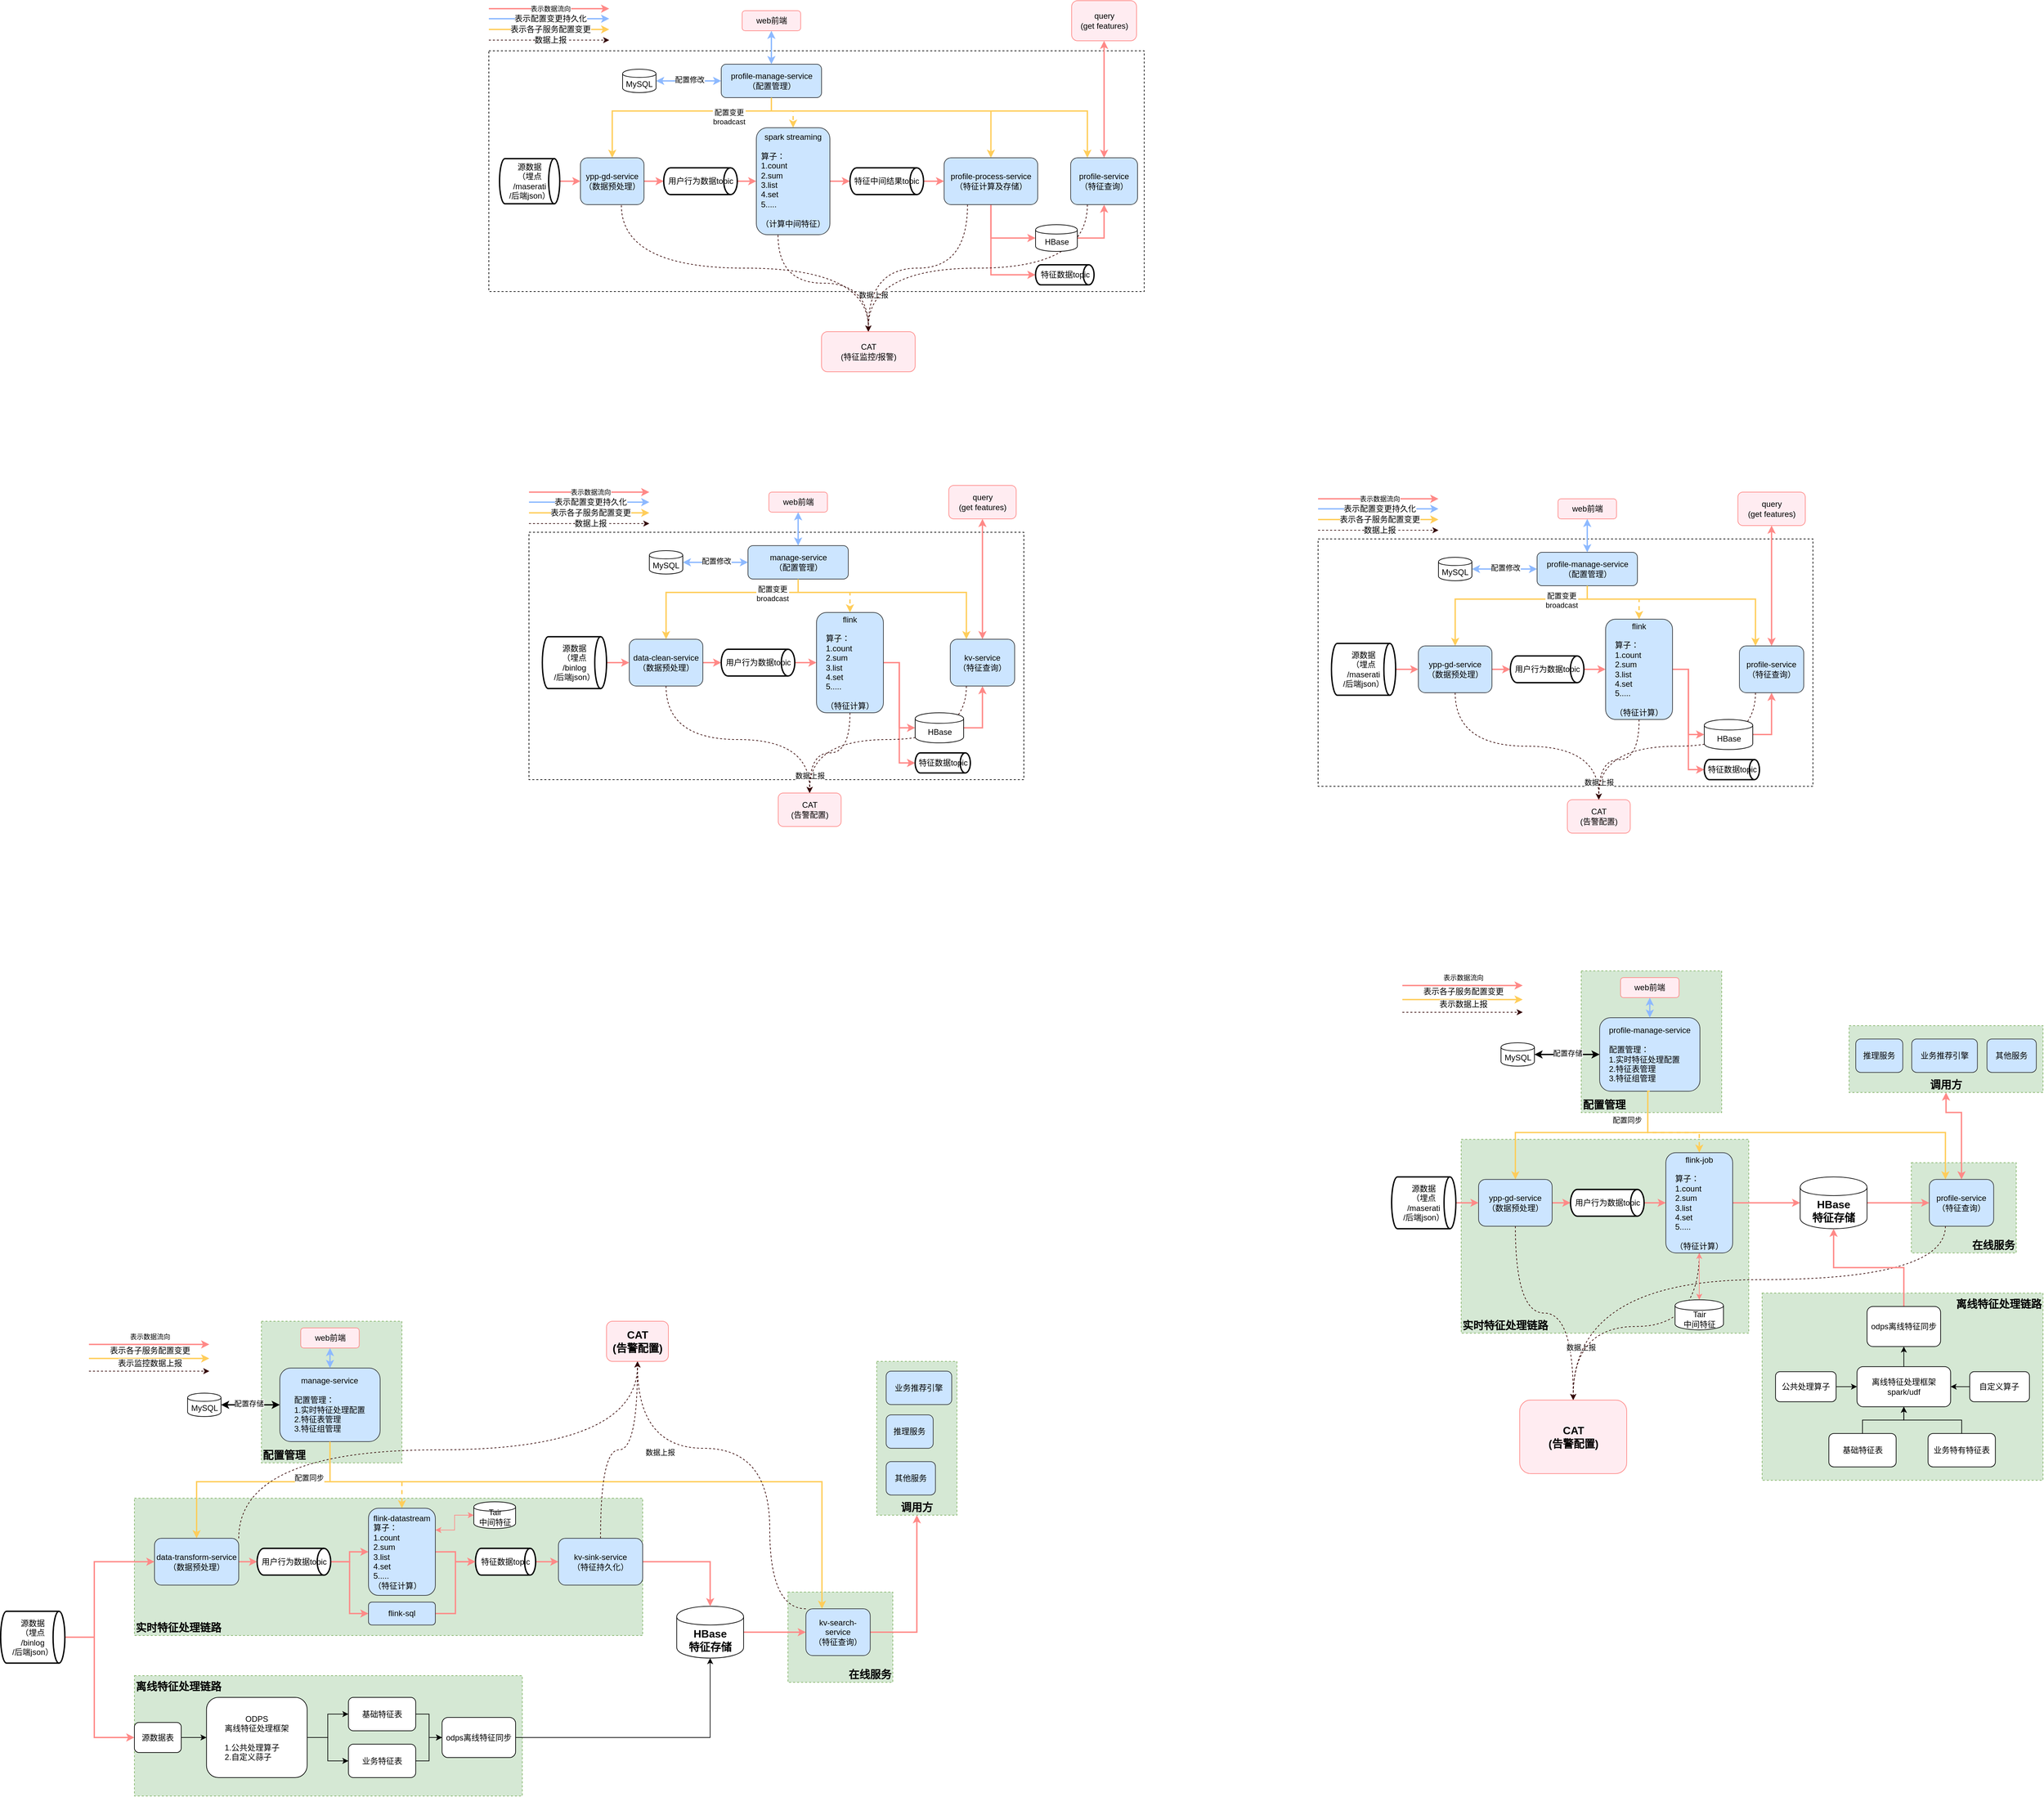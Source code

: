 <mxfile version="14.8.3" type="github">
  <diagram name="Page-1" id="929967ad-93f9-6ef4-fab6-5d389245f69c">
    <mxGraphModel dx="3447.5" dy="1136" grid="1" gridSize="10" guides="1" tooltips="1" connect="1" arrows="1" fold="1" page="1" pageScale="1.5" pageWidth="1169" pageHeight="826" background="none" math="0" shadow="0">
      <root>
        <mxCell id="0" style=";html=1;" />
        <mxCell id="1" style=";html=1;" parent="0" />
        <mxCell id="l5DUgXWPw0Alo5oeBkL1-66" value="配置管理" style="rounded=0;whiteSpace=wrap;html=1;dashed=1;shadow=0;fillColor=#d5e8d4;verticalAlign=bottom;strokeColor=#82b366;fontStyle=1;fontSize=16;align=left;" parent="1" vertex="1">
          <mxGeometry x="199.95" y="2240" width="210" height="211.82" as="geometry" />
        </mxCell>
        <mxCell id="l5DUgXWPw0Alo5oeBkL1-63" value="在线服务" style="rounded=0;whiteSpace=wrap;html=1;dashed=1;shadow=0;fillColor=#d5e8d4;verticalAlign=bottom;strokeColor=#82b366;fontStyle=1;fontSize=16;align=right;" parent="1" vertex="1">
          <mxGeometry x="987.2" y="2645" width="156.87" height="135" as="geometry" />
        </mxCell>
        <mxCell id="FdiIMIpBdKavGemfurEI-6" value="" style="rounded=0;whiteSpace=wrap;html=1;dashed=1;shadow=0;fillColor=none;" parent="1" vertex="1">
          <mxGeometry x="540" y="340" width="980" height="360" as="geometry" />
        </mxCell>
        <mxCell id="Vgzjhl4OV25yT5jgVJQd-2" style="edgeStyle=orthogonalEdgeStyle;rounded=0;orthogonalLoop=1;jettySize=auto;html=1;exitX=0.5;exitY=1;exitDx=0;exitDy=0;entryX=0.5;entryY=0;entryDx=0;entryDy=0;fillColor=#ffcd5a;strokeColor=#ffcd5a;strokeWidth=2;" parent="1" source="Vgzjhl4OV25yT5jgVJQd-5" target="Vgzjhl4OV25yT5jgVJQd-10" edge="1">
          <mxGeometry relative="1" as="geometry">
            <Array as="points">
              <mxPoint x="963" y="430" />
              <mxPoint x="725" y="430" />
            </Array>
          </mxGeometry>
        </mxCell>
        <mxCell id="Vgzjhl4OV25yT5jgVJQd-3" style="edgeStyle=orthogonalEdgeStyle;rounded=0;orthogonalLoop=1;jettySize=auto;html=1;exitX=0.5;exitY=1;exitDx=0;exitDy=0;entryX=0.5;entryY=0;entryDx=0;entryDy=0;fillColor=#ffcd5a;strokeColor=#ffcd5a;strokeWidth=2;" parent="1" source="Vgzjhl4OV25yT5jgVJQd-5" target="Vgzjhl4OV25yT5jgVJQd-24" edge="1">
          <mxGeometry relative="1" as="geometry">
            <Array as="points">
              <mxPoint x="963" y="430" />
              <mxPoint x="1291" y="430" />
            </Array>
          </mxGeometry>
        </mxCell>
        <mxCell id="Vgzjhl4OV25yT5jgVJQd-4" style="rounded=0;orthogonalLoop=1;jettySize=auto;html=1;exitX=0;exitY=0.5;exitDx=0;exitDy=0;entryX=1;entryY=0.5;entryDx=0;entryDy=0;fillColor=#8db9ff;strokeColor=#8db9ff;strokeWidth=2;startArrow=classic;startFill=1;" parent="1" source="Vgzjhl4OV25yT5jgVJQd-5" target="Vgzjhl4OV25yT5jgVJQd-13" edge="1">
          <mxGeometry relative="1" as="geometry" />
        </mxCell>
        <mxCell id="Vgzjhl4OV25yT5jgVJQd-46" value="配置修改" style="edgeLabel;html=1;align=center;verticalAlign=middle;resizable=0;points=[];" parent="Vgzjhl4OV25yT5jgVJQd-4" vertex="1" connectable="0">
          <mxGeometry x="-0.702" y="-2" relative="1" as="geometry">
            <mxPoint x="-33.33" as="offset" />
          </mxGeometry>
        </mxCell>
        <mxCell id="Fmy1u698egC3Gy5_HJqz-1" style="edgeStyle=orthogonalEdgeStyle;rounded=0;orthogonalLoop=1;jettySize=auto;html=1;exitX=0.5;exitY=1;exitDx=0;exitDy=0;entryX=0.25;entryY=0;entryDx=0;entryDy=0;strokeColor=#FFCD5A;strokeWidth=2;" parent="1" source="Vgzjhl4OV25yT5jgVJQd-5" target="FdiIMIpBdKavGemfurEI-1" edge="1">
          <mxGeometry relative="1" as="geometry">
            <Array as="points">
              <mxPoint x="963" y="430" />
              <mxPoint x="1435" y="430" />
            </Array>
          </mxGeometry>
        </mxCell>
        <mxCell id="Vgzjhl4OV25yT5jgVJQd-5" value="profile-manage-service&lt;br&gt;（配置管理）" style="rounded=1;whiteSpace=wrap;html=1;fillColor=#cce5ff;strokeColor=#36393d;" parent="1" vertex="1">
          <mxGeometry x="887.5" y="360" width="150" height="50" as="geometry" />
        </mxCell>
        <mxCell id="Vgzjhl4OV25yT5jgVJQd-6" style="edgeStyle=orthogonalEdgeStyle;rounded=0;orthogonalLoop=1;jettySize=auto;html=1;exitX=0.5;exitY=1;exitDx=0;exitDy=0;entryX=0.5;entryY=0;entryDx=0;entryDy=0;fillColor=#ffcd5a;strokeColor=#ffcd5a;strokeWidth=2;dashed=1;" parent="1" source="Vgzjhl4OV25yT5jgVJQd-5" target="Vgzjhl4OV25yT5jgVJQd-21" edge="1">
          <mxGeometry relative="1" as="geometry">
            <Array as="points">
              <mxPoint x="963" y="430" />
              <mxPoint x="995" y="430" />
            </Array>
          </mxGeometry>
        </mxCell>
        <mxCell id="Vgzjhl4OV25yT5jgVJQd-47" value="配置变更&lt;br&gt;broadcast" style="edgeLabel;html=1;align=center;verticalAlign=middle;resizable=0;points=[];" parent="Vgzjhl4OV25yT5jgVJQd-6" vertex="1" connectable="0">
          <mxGeometry x="-0.52" y="-2" relative="1" as="geometry">
            <mxPoint x="-62" y="10.0" as="offset" />
          </mxGeometry>
        </mxCell>
        <mxCell id="Vgzjhl4OV25yT5jgVJQd-7" style="edgeStyle=orthogonalEdgeStyle;rounded=0;orthogonalLoop=1;jettySize=auto;html=1;exitX=1;exitY=0.5;exitDx=0;exitDy=0;entryX=0;entryY=0.5;entryDx=0;entryDy=0;fillColor=#ff8987;strokeColor=#ff8987;entryPerimeter=0;strokeWidth=2;" parent="1" source="Vgzjhl4OV25yT5jgVJQd-10" target="Vgzjhl4OV25yT5jgVJQd-41" edge="1">
          <mxGeometry relative="1" as="geometry">
            <mxPoint x="780" y="540" as="targetPoint" />
          </mxGeometry>
        </mxCell>
        <mxCell id="FdiIMIpBdKavGemfurEI-8" style="edgeStyle=orthogonalEdgeStyle;rounded=0;orthogonalLoop=1;jettySize=auto;html=1;exitX=0.644;exitY=1.014;exitDx=0;exitDy=0;entryX=0.5;entryY=0;entryDx=0;entryDy=0;startArrow=none;startFill=0;strokeWidth=1;curved=1;exitPerimeter=0;dashed=1;strokeColor=#330000;" parent="1" source="Vgzjhl4OV25yT5jgVJQd-10" target="FdiIMIpBdKavGemfurEI-7" edge="1">
          <mxGeometry relative="1" as="geometry" />
        </mxCell>
        <mxCell id="FdiIMIpBdKavGemfurEI-13" value="数据上报" style="edgeLabel;html=1;align=center;verticalAlign=middle;resizable=0;points=[];" parent="FdiIMIpBdKavGemfurEI-8" vertex="1" connectable="0">
          <mxGeometry x="0.682" y="-27" relative="1" as="geometry">
            <mxPoint x="34.22" y="33.4" as="offset" />
          </mxGeometry>
        </mxCell>
        <mxCell id="Vgzjhl4OV25yT5jgVJQd-10" value="ypp-gd-service&lt;br&gt;（数据预处理）" style="rounded=1;whiteSpace=wrap;html=1;fillColor=#cce5ff;strokeColor=#36393d;" parent="1" vertex="1">
          <mxGeometry x="677" y="500" width="95" height="70" as="geometry" />
        </mxCell>
        <mxCell id="Vgzjhl4OV25yT5jgVJQd-11" style="edgeStyle=orthogonalEdgeStyle;rounded=0;orthogonalLoop=1;jettySize=auto;html=1;exitX=0.5;exitY=1;exitDx=0;exitDy=0;fillColor=#ff8987;strokeColor=#ff8987;entryX=0;entryY=0.5;entryDx=0;entryDy=0;strokeWidth=2;" parent="1" source="Vgzjhl4OV25yT5jgVJQd-24" target="Vgzjhl4OV25yT5jgVJQd-14" edge="1">
          <mxGeometry relative="1" as="geometry">
            <mxPoint x="1378.75" y="860" as="sourcePoint" />
          </mxGeometry>
        </mxCell>
        <mxCell id="Vgzjhl4OV25yT5jgVJQd-13" value="MySQL" style="shape=cylinder;whiteSpace=wrap;html=1;boundedLbl=1;backgroundOutline=1;" parent="1" vertex="1">
          <mxGeometry x="740" y="367.5" width="50" height="35" as="geometry" />
        </mxCell>
        <mxCell id="FdiIMIpBdKavGemfurEI-2" style="edgeStyle=orthogonalEdgeStyle;rounded=0;orthogonalLoop=1;jettySize=auto;html=1;exitX=1;exitY=0.5;exitDx=0;exitDy=0;entryX=0.5;entryY=1;entryDx=0;entryDy=0;strokeWidth=2;strokeColor=#FF8987;" parent="1" source="Vgzjhl4OV25yT5jgVJQd-14" target="FdiIMIpBdKavGemfurEI-1" edge="1">
          <mxGeometry relative="1" as="geometry" />
        </mxCell>
        <mxCell id="Vgzjhl4OV25yT5jgVJQd-16" style="edgeStyle=orthogonalEdgeStyle;rounded=0;orthogonalLoop=1;jettySize=auto;html=1;exitX=1;exitY=0.5;exitDx=0;exitDy=0;entryX=0;entryY=0.5;entryDx=0;entryDy=0;fillColor=#ff8987;strokeColor=#ff8987;exitPerimeter=0;strokeWidth=2;" parent="1" source="Vgzjhl4OV25yT5jgVJQd-41" target="Vgzjhl4OV25yT5jgVJQd-21" edge="1">
          <mxGeometry relative="1" as="geometry">
            <mxPoint x="850" y="540" as="sourcePoint" />
          </mxGeometry>
        </mxCell>
        <mxCell id="Vgzjhl4OV25yT5jgVJQd-17" style="edgeStyle=orthogonalEdgeStyle;rounded=0;orthogonalLoop=1;jettySize=auto;html=1;exitX=0.5;exitY=1;exitDx=0;exitDy=0;entryX=0.5;entryY=0;entryDx=0;entryDy=0;strokeWidth=2;startArrow=classic;startFill=1;strokeColor=#8DB9FF;" parent="1" source="Vgzjhl4OV25yT5jgVJQd-18" target="Vgzjhl4OV25yT5jgVJQd-5" edge="1">
          <mxGeometry relative="1" as="geometry" />
        </mxCell>
        <mxCell id="Vgzjhl4OV25yT5jgVJQd-18" value="web前端" style="rounded=1;whiteSpace=wrap;html=1;fillColor=#ffecf1;strokeColor=#ff8987;" parent="1" vertex="1">
          <mxGeometry x="918.75" y="280" width="87.5" height="30" as="geometry" />
        </mxCell>
        <mxCell id="Vgzjhl4OV25yT5jgVJQd-19" style="edgeStyle=orthogonalEdgeStyle;rounded=0;orthogonalLoop=1;jettySize=auto;html=1;exitX=1;exitY=0.5;exitDx=0;exitDy=0;entryX=0;entryY=0.5;entryDx=0;entryDy=0;fillColor=#ff8987;strokeColor=#ff8987;entryPerimeter=0;strokeWidth=2;" parent="1" source="Vgzjhl4OV25yT5jgVJQd-21" target="Vgzjhl4OV25yT5jgVJQd-42" edge="1">
          <mxGeometry relative="1" as="geometry">
            <mxPoint x="1173.75" y="540" as="targetPoint" />
            <mxPoint x="1121.75" y="535" as="sourcePoint" />
          </mxGeometry>
        </mxCell>
        <mxCell id="FdiIMIpBdKavGemfurEI-9" style="edgeStyle=orthogonalEdgeStyle;curved=1;rounded=0;orthogonalLoop=1;jettySize=auto;html=1;exitX=0.295;exitY=1.004;exitDx=0;exitDy=0;entryX=0.5;entryY=0;entryDx=0;entryDy=0;startArrow=none;startFill=0;strokeWidth=1;exitPerimeter=0;dashed=1;strokeColor=#330000;" parent="1" source="Vgzjhl4OV25yT5jgVJQd-21" target="FdiIMIpBdKavGemfurEI-7" edge="1">
          <mxGeometry relative="1" as="geometry" />
        </mxCell>
        <mxCell id="Vgzjhl4OV25yT5jgVJQd-21" value="spark streaming&lt;br&gt;&lt;div style=&quot;text-align: left&quot;&gt;&lt;span&gt;&lt;br&gt;&lt;/span&gt;&lt;/div&gt;&lt;div style=&quot;text-align: left&quot;&gt;&lt;span&gt;算子：&lt;/span&gt;&lt;/div&gt;&lt;div style=&quot;text-align: left&quot;&gt;&lt;span&gt;1.count&lt;/span&gt;&lt;/div&gt;&lt;div style=&quot;text-align: left&quot;&gt;&lt;span&gt;2.sum&lt;/span&gt;&lt;/div&gt;&lt;div style=&quot;text-align: left&quot;&gt;&lt;span&gt;3.list&lt;/span&gt;&lt;/div&gt;&lt;div style=&quot;text-align: left&quot;&gt;&lt;span&gt;4.set&lt;/span&gt;&lt;/div&gt;&lt;div style=&quot;text-align: left&quot;&gt;&lt;span&gt;5.....&lt;/span&gt;&lt;/div&gt;&lt;div style=&quot;text-align: left&quot;&gt;&lt;span&gt;&lt;br&gt;&lt;/span&gt;&lt;/div&gt;&lt;div style=&quot;text-align: left&quot;&gt;&lt;span&gt;（计算中间特征）&lt;/span&gt;&lt;/div&gt;" style="rounded=1;whiteSpace=wrap;html=1;fillColor=#cce5ff;strokeColor=#36393d;verticalAlign=top;" parent="1" vertex="1">
          <mxGeometry x="940" y="455" width="110" height="160" as="geometry" />
        </mxCell>
        <mxCell id="Vgzjhl4OV25yT5jgVJQd-22" style="edgeStyle=orthogonalEdgeStyle;rounded=0;orthogonalLoop=1;jettySize=auto;html=1;exitX=0.5;exitY=1;exitDx=0;exitDy=0;entryX=0;entryY=0.5;entryDx=0;entryDy=0;fillColor=#ff8987;strokeColor=#ff8987;entryPerimeter=0;strokeWidth=2;" parent="1" source="Vgzjhl4OV25yT5jgVJQd-24" target="Vgzjhl4OV25yT5jgVJQd-43" edge="1">
          <mxGeometry relative="1" as="geometry">
            <mxPoint x="1393.75" y="630" as="targetPoint" />
          </mxGeometry>
        </mxCell>
        <mxCell id="FdiIMIpBdKavGemfurEI-10" style="edgeStyle=orthogonalEdgeStyle;curved=1;rounded=0;orthogonalLoop=1;jettySize=auto;html=1;exitX=0.25;exitY=1;exitDx=0;exitDy=0;entryX=0.5;entryY=0;entryDx=0;entryDy=0;startArrow=none;startFill=0;strokeWidth=1;dashed=1;strokeColor=#330000;" parent="1" source="Vgzjhl4OV25yT5jgVJQd-24" target="FdiIMIpBdKavGemfurEI-7" edge="1">
          <mxGeometry relative="1" as="geometry" />
        </mxCell>
        <mxCell id="Vgzjhl4OV25yT5jgVJQd-24" value="profile-process-service&lt;br&gt;（特征计算及存储）" style="rounded=1;whiteSpace=wrap;html=1;fillColor=#cce5ff;strokeColor=#36393d;" parent="1" vertex="1">
          <mxGeometry x="1220.75" y="500" width="140" height="70" as="geometry" />
        </mxCell>
        <mxCell id="Vgzjhl4OV25yT5jgVJQd-25" style="edgeStyle=orthogonalEdgeStyle;rounded=0;orthogonalLoop=1;jettySize=auto;html=1;exitX=1;exitY=0.5;exitDx=0;exitDy=0;entryX=0;entryY=0.5;entryDx=0;entryDy=0;fillColor=#ff8987;strokeColor=#ff8987;exitPerimeter=0;strokeWidth=2;" parent="1" source="Vgzjhl4OV25yT5jgVJQd-42" target="Vgzjhl4OV25yT5jgVJQd-24" edge="1">
          <mxGeometry relative="1" as="geometry">
            <mxPoint x="1243.75" y="540" as="sourcePoint" />
          </mxGeometry>
        </mxCell>
        <mxCell id="Vgzjhl4OV25yT5jgVJQd-26" value="" style="endArrow=classic;html=1;fillColor=#ff8987;strokeColor=#ff8987;strokeWidth=2;" parent="1" edge="1">
          <mxGeometry width="50" height="50" relative="1" as="geometry">
            <mxPoint x="540" y="277" as="sourcePoint" />
            <mxPoint x="720" y="277" as="targetPoint" />
          </mxGeometry>
        </mxCell>
        <mxCell id="Vgzjhl4OV25yT5jgVJQd-27" value="&lt;font style=&quot;font-size: 10px&quot;&gt;表示数据流向&lt;/font&gt;" style="text;html=1;align=center;verticalAlign=middle;resizable=0;points=[];labelBackgroundColor=#ffffff;childText;" parent="Vgzjhl4OV25yT5jgVJQd-26" vertex="1" connectable="0">
          <mxGeometry x="0.071" y="-1" relative="1" as="geometry">
            <mxPoint x="-5" y="-1" as="offset" />
          </mxGeometry>
        </mxCell>
        <mxCell id="Vgzjhl4OV25yT5jgVJQd-28" style="edgeStyle=orthogonalEdgeStyle;rounded=0;orthogonalLoop=1;jettySize=auto;html=1;exitX=1;exitY=0.5;exitDx=0;exitDy=0;exitPerimeter=0;entryX=0;entryY=0.5;entryDx=0;entryDy=0;fillColor=#ff8987;strokeColor=#ff8987;strokeWidth=2;" parent="1" source="Vgzjhl4OV25yT5jgVJQd-39" target="Vgzjhl4OV25yT5jgVJQd-10" edge="1">
          <mxGeometry relative="1" as="geometry">
            <mxPoint x="573" y="540" as="sourcePoint" />
          </mxGeometry>
        </mxCell>
        <mxCell id="Vgzjhl4OV25yT5jgVJQd-34" value="" style="endArrow=classic;html=1;fillColor=#8db9ff;strokeColor=#8db9ff;strokeWidth=2;" parent="1" edge="1">
          <mxGeometry width="50" height="50" relative="1" as="geometry">
            <mxPoint x="540" y="292" as="sourcePoint" />
            <mxPoint x="720" y="292" as="targetPoint" />
          </mxGeometry>
        </mxCell>
        <mxCell id="Vgzjhl4OV25yT5jgVJQd-35" value="表示配置变更持久化" style="text;html=1;align=center;verticalAlign=middle;resizable=0;points=[];labelBackgroundColor=#ffffff;childText;" parent="Vgzjhl4OV25yT5jgVJQd-34" vertex="1" connectable="0">
          <mxGeometry x="0.071" y="-1" relative="1" as="geometry">
            <mxPoint x="-5" y="-1" as="offset" />
          </mxGeometry>
        </mxCell>
        <mxCell id="Vgzjhl4OV25yT5jgVJQd-36" value="" style="endArrow=classic;html=1;fillColor=#ffcd5a;strokeColor=#ffcd5a;strokeWidth=2;" parent="1" edge="1">
          <mxGeometry width="50" height="50" relative="1" as="geometry">
            <mxPoint x="540" y="308" as="sourcePoint" />
            <mxPoint x="720" y="308" as="targetPoint" />
          </mxGeometry>
        </mxCell>
        <mxCell id="Vgzjhl4OV25yT5jgVJQd-37" value="表示各子服务配置变更" style="text;html=1;align=center;verticalAlign=middle;resizable=0;points=[];labelBackgroundColor=#ffffff;childText;" parent="Vgzjhl4OV25yT5jgVJQd-36" vertex="1" connectable="0">
          <mxGeometry x="0.071" y="-1" relative="1" as="geometry">
            <mxPoint x="-5" y="-1" as="offset" />
          </mxGeometry>
        </mxCell>
        <mxCell id="Vgzjhl4OV25yT5jgVJQd-39" value="源数据&lt;br&gt;（埋点&lt;br&gt;/maserati&lt;br&gt;/后端json）" style="strokeWidth=2;html=1;shape=mxgraph.flowchart.direct_data;whiteSpace=wrap;" parent="1" vertex="1">
          <mxGeometry x="556" y="501.25" width="90" height="67.5" as="geometry" />
        </mxCell>
        <mxCell id="Vgzjhl4OV25yT5jgVJQd-41" value="用户行为数据topic" style="strokeWidth=2;html=1;shape=mxgraph.flowchart.direct_data;whiteSpace=wrap;" parent="1" vertex="1">
          <mxGeometry x="801.5" y="515" width="110" height="40" as="geometry" />
        </mxCell>
        <mxCell id="Vgzjhl4OV25yT5jgVJQd-42" value="特征中间结果topic" style="strokeWidth=2;html=1;shape=mxgraph.flowchart.direct_data;whiteSpace=wrap;" parent="1" vertex="1">
          <mxGeometry x="1080" y="515" width="110" height="40" as="geometry" />
        </mxCell>
        <mxCell id="Vgzjhl4OV25yT5jgVJQd-43" value="特征数据topic" style="strokeWidth=2;html=1;shape=mxgraph.flowchart.direct_data;whiteSpace=wrap;" parent="1" vertex="1">
          <mxGeometry x="1357.5" y="660" width="87.5" height="30" as="geometry" />
        </mxCell>
        <mxCell id="FdiIMIpBdKavGemfurEI-4" style="edgeStyle=orthogonalEdgeStyle;rounded=0;orthogonalLoop=1;jettySize=auto;html=1;exitX=0.5;exitY=0;exitDx=0;exitDy=0;entryX=0.5;entryY=1;entryDx=0;entryDy=0;startArrow=classic;startFill=1;fillColor=#f8cecc;strokeColor=#FF8987;strokeWidth=2;" parent="1" source="FdiIMIpBdKavGemfurEI-1" target="FdiIMIpBdKavGemfurEI-3" edge="1">
          <mxGeometry relative="1" as="geometry" />
        </mxCell>
        <mxCell id="FdiIMIpBdKavGemfurEI-20" style="edgeStyle=orthogonalEdgeStyle;curved=1;rounded=0;orthogonalLoop=1;jettySize=auto;html=1;exitX=0.25;exitY=1;exitDx=0;exitDy=0;entryX=0.5;entryY=0;entryDx=0;entryDy=0;dashed=1;startArrow=none;startFill=0;strokeColor=#330000;strokeWidth=1;" parent="1" source="FdiIMIpBdKavGemfurEI-1" target="FdiIMIpBdKavGemfurEI-7" edge="1">
          <mxGeometry relative="1" as="geometry" />
        </mxCell>
        <mxCell id="FdiIMIpBdKavGemfurEI-1" value="profile-service&lt;br&gt;（特征查询）" style="rounded=1;whiteSpace=wrap;html=1;fillColor=#cce5ff;strokeColor=#36393d;" parent="1" vertex="1">
          <mxGeometry x="1410" y="500" width="100" height="70" as="geometry" />
        </mxCell>
        <mxCell id="FdiIMIpBdKavGemfurEI-3" value="query&lt;br&gt;(get features)" style="rounded=1;whiteSpace=wrap;html=1;fillColor=#ffecf1;strokeColor=#ff8987;" parent="1" vertex="1">
          <mxGeometry x="1411.5" y="265" width="97" height="60" as="geometry" />
        </mxCell>
        <mxCell id="FdiIMIpBdKavGemfurEI-7" value="CAT&lt;br&gt;(特征监控/报警)" style="rounded=1;whiteSpace=wrap;html=1;fillColor=#ffecf1;strokeColor=#ff8987;" parent="1" vertex="1">
          <mxGeometry x="1037.5" y="760" width="140" height="60" as="geometry" />
        </mxCell>
        <mxCell id="FdiIMIpBdKavGemfurEI-16" value="" style="endArrow=classic;html=1;fillColor=#ffcd5a;strokeWidth=1;strokeColor=#330000;dashed=1;" parent="1" edge="1">
          <mxGeometry width="50" height="50" relative="1" as="geometry">
            <mxPoint x="540" y="324" as="sourcePoint" />
            <mxPoint x="720" y="324" as="targetPoint" />
          </mxGeometry>
        </mxCell>
        <mxCell id="FdiIMIpBdKavGemfurEI-17" value="数据上报" style="text;html=1;align=center;verticalAlign=middle;resizable=0;points=[];labelBackgroundColor=#ffffff;childText;" parent="FdiIMIpBdKavGemfurEI-16" vertex="1" connectable="0">
          <mxGeometry x="0.071" y="-1" relative="1" as="geometry">
            <mxPoint x="-5" y="-1" as="offset" />
          </mxGeometry>
        </mxCell>
        <mxCell id="Vgzjhl4OV25yT5jgVJQd-14" value="HBase" style="shape=cylinder;whiteSpace=wrap;html=1;boundedLbl=1;backgroundOutline=1;" parent="1" vertex="1">
          <mxGeometry x="1357.5" y="600" width="62.5" height="40" as="geometry" />
        </mxCell>
        <mxCell id="Fmy1u698egC3Gy5_HJqz-2" value="" style="rounded=0;whiteSpace=wrap;html=1;dashed=1;shadow=0;fillColor=none;" parent="1" vertex="1">
          <mxGeometry x="600" y="1060" width="740" height="370" as="geometry" />
        </mxCell>
        <mxCell id="Fmy1u698egC3Gy5_HJqz-3" style="edgeStyle=orthogonalEdgeStyle;rounded=0;orthogonalLoop=1;jettySize=auto;html=1;exitX=0.5;exitY=1;exitDx=0;exitDy=0;entryX=0.5;entryY=0;entryDx=0;entryDy=0;fillColor=#ffcd5a;strokeColor=#ffcd5a;strokeWidth=2;" parent="1" source="Fmy1u698egC3Gy5_HJqz-8" target="Fmy1u698egC3Gy5_HJqz-15" edge="1">
          <mxGeometry relative="1" as="geometry">
            <Array as="points">
              <mxPoint x="1003" y="1150" />
              <mxPoint x="805" y="1150" />
            </Array>
          </mxGeometry>
        </mxCell>
        <mxCell id="Fmy1u698egC3Gy5_HJqz-5" style="rounded=0;orthogonalLoop=1;jettySize=auto;html=1;exitX=0;exitY=0.5;exitDx=0;exitDy=0;entryX=1;entryY=0.5;entryDx=0;entryDy=0;fillColor=#8db9ff;strokeColor=#8db9ff;strokeWidth=2;startArrow=classic;startFill=1;" parent="1" source="Fmy1u698egC3Gy5_HJqz-8" target="Fmy1u698egC3Gy5_HJqz-18" edge="1">
          <mxGeometry relative="1" as="geometry" />
        </mxCell>
        <mxCell id="Fmy1u698egC3Gy5_HJqz-6" value="配置修改" style="edgeLabel;html=1;align=center;verticalAlign=middle;resizable=0;points=[];" parent="Fmy1u698egC3Gy5_HJqz-5" vertex="1" connectable="0">
          <mxGeometry x="-0.702" y="-2" relative="1" as="geometry">
            <mxPoint x="-33.33" as="offset" />
          </mxGeometry>
        </mxCell>
        <mxCell id="Fmy1u698egC3Gy5_HJqz-7" style="edgeStyle=orthogonalEdgeStyle;rounded=0;orthogonalLoop=1;jettySize=auto;html=1;exitX=0.5;exitY=1;exitDx=0;exitDy=0;entryX=0.25;entryY=0;entryDx=0;entryDy=0;strokeColor=#FFCD5A;strokeWidth=2;" parent="1" source="Fmy1u698egC3Gy5_HJqz-8" target="Fmy1u698egC3Gy5_HJqz-44" edge="1">
          <mxGeometry relative="1" as="geometry">
            <Array as="points">
              <mxPoint x="1003" y="1150" />
              <mxPoint x="1254" y="1150" />
            </Array>
          </mxGeometry>
        </mxCell>
        <mxCell id="Fmy1u698egC3Gy5_HJqz-8" value="manage-service&lt;br&gt;（配置管理）" style="rounded=1;whiteSpace=wrap;html=1;fillColor=#cce5ff;strokeColor=#36393d;" parent="1" vertex="1">
          <mxGeometry x="927.5" y="1080" width="150" height="50" as="geometry" />
        </mxCell>
        <mxCell id="Fmy1u698egC3Gy5_HJqz-9" style="edgeStyle=orthogonalEdgeStyle;rounded=0;orthogonalLoop=1;jettySize=auto;html=1;exitX=0.5;exitY=1;exitDx=0;exitDy=0;entryX=0.5;entryY=0;entryDx=0;entryDy=0;fillColor=#ffcd5a;strokeColor=#ffcd5a;strokeWidth=2;dashed=1;" parent="1" source="Fmy1u698egC3Gy5_HJqz-8" target="Fmy1u698egC3Gy5_HJqz-29" edge="1">
          <mxGeometry relative="1" as="geometry">
            <mxPoint x="1059.75" y="1190" as="targetPoint" />
            <Array as="points">
              <mxPoint x="1003" y="1150" />
              <mxPoint x="1080" y="1150" />
            </Array>
          </mxGeometry>
        </mxCell>
        <mxCell id="Fmy1u698egC3Gy5_HJqz-10" value="配置变更&lt;br&gt;broadcast" style="edgeLabel;html=1;align=center;verticalAlign=middle;resizable=0;points=[];" parent="Fmy1u698egC3Gy5_HJqz-9" vertex="1" connectable="0">
          <mxGeometry x="-0.52" y="-2" relative="1" as="geometry">
            <mxPoint x="-49.58" as="offset" />
          </mxGeometry>
        </mxCell>
        <mxCell id="Fmy1u698egC3Gy5_HJqz-11" style="edgeStyle=orthogonalEdgeStyle;rounded=0;orthogonalLoop=1;jettySize=auto;html=1;exitX=1;exitY=0.5;exitDx=0;exitDy=0;entryX=0;entryY=0.5;entryDx=0;entryDy=0;fillColor=#ff8987;strokeColor=#ff8987;entryPerimeter=0;strokeWidth=2;" parent="1" source="Fmy1u698egC3Gy5_HJqz-15" target="Fmy1u698egC3Gy5_HJqz-39" edge="1">
          <mxGeometry relative="1" as="geometry">
            <mxPoint x="820" y="1260" as="targetPoint" />
          </mxGeometry>
        </mxCell>
        <mxCell id="Fmy1u698egC3Gy5_HJqz-13" style="edgeStyle=orthogonalEdgeStyle;rounded=0;orthogonalLoop=1;jettySize=auto;html=1;exitX=0.5;exitY=1;exitDx=0;exitDy=0;entryX=0.5;entryY=0;entryDx=0;entryDy=0;startArrow=none;startFill=0;strokeWidth=1;curved=1;dashed=1;strokeColor=#330000;" parent="1" source="Fmy1u698egC3Gy5_HJqz-15" target="Fmy1u698egC3Gy5_HJqz-46" edge="1">
          <mxGeometry relative="1" as="geometry" />
        </mxCell>
        <mxCell id="Fmy1u698egC3Gy5_HJqz-14" value="数据上报" style="edgeLabel;html=1;align=center;verticalAlign=middle;resizable=0;points=[];" parent="Fmy1u698egC3Gy5_HJqz-13" vertex="1" connectable="0">
          <mxGeometry x="0.682" y="-27" relative="1" as="geometry">
            <mxPoint x="27" y="33.4" as="offset" />
          </mxGeometry>
        </mxCell>
        <mxCell id="Fmy1u698egC3Gy5_HJqz-15" value="data-clean-service&lt;br&gt;（数据预处理）" style="rounded=1;whiteSpace=wrap;html=1;fillColor=#cce5ff;strokeColor=#36393d;" parent="1" vertex="1">
          <mxGeometry x="750" y="1220" width="110" height="70" as="geometry" />
        </mxCell>
        <mxCell id="Fmy1u698egC3Gy5_HJqz-16" style="edgeStyle=orthogonalEdgeStyle;rounded=0;orthogonalLoop=1;jettySize=auto;html=1;exitX=1;exitY=0.5;exitDx=0;exitDy=0;fillColor=#ff8987;strokeColor=#ff8987;entryX=0;entryY=0.5;entryDx=0;entryDy=0;strokeWidth=2;" parent="1" source="Fmy1u698egC3Gy5_HJqz-29" target="Fmy1u698egC3Gy5_HJqz-49" edge="1">
          <mxGeometry relative="1" as="geometry">
            <mxPoint x="1079.5" y="1580" as="sourcePoint" />
          </mxGeometry>
        </mxCell>
        <mxCell id="Fmy1u698egC3Gy5_HJqz-18" value="MySQL" style="shape=cylinder;whiteSpace=wrap;html=1;boundedLbl=1;backgroundOutline=1;" parent="1" vertex="1">
          <mxGeometry x="780" y="1087.5" width="50" height="35" as="geometry" />
        </mxCell>
        <mxCell id="Fmy1u698egC3Gy5_HJqz-19" style="edgeStyle=orthogonalEdgeStyle;rounded=0;orthogonalLoop=1;jettySize=auto;html=1;exitX=1;exitY=0.5;exitDx=0;exitDy=0;entryX=0.5;entryY=1;entryDx=0;entryDy=0;strokeWidth=2;strokeColor=#FF8987;" parent="1" source="Fmy1u698egC3Gy5_HJqz-49" target="Fmy1u698egC3Gy5_HJqz-44" edge="1">
          <mxGeometry relative="1" as="geometry" />
        </mxCell>
        <mxCell id="Fmy1u698egC3Gy5_HJqz-21" style="edgeStyle=orthogonalEdgeStyle;rounded=0;orthogonalLoop=1;jettySize=auto;html=1;exitX=1;exitY=0.5;exitDx=0;exitDy=0;entryX=0;entryY=0.5;entryDx=0;entryDy=0;fillColor=#ff8987;strokeColor=#ff8987;exitPerimeter=0;strokeWidth=2;" parent="1" source="Fmy1u698egC3Gy5_HJqz-39" target="Fmy1u698egC3Gy5_HJqz-29" edge="1">
          <mxGeometry relative="1" as="geometry">
            <mxPoint x="890" y="1260" as="sourcePoint" />
            <mxPoint x="958.75" y="1255" as="targetPoint" />
          </mxGeometry>
        </mxCell>
        <mxCell id="Fmy1u698egC3Gy5_HJqz-22" style="edgeStyle=orthogonalEdgeStyle;rounded=0;orthogonalLoop=1;jettySize=auto;html=1;exitX=0.5;exitY=1;exitDx=0;exitDy=0;entryX=0.5;entryY=0;entryDx=0;entryDy=0;strokeWidth=2;startArrow=classic;startFill=1;strokeColor=#8DB9FF;" parent="1" source="Fmy1u698egC3Gy5_HJqz-23" target="Fmy1u698egC3Gy5_HJqz-8" edge="1">
          <mxGeometry relative="1" as="geometry" />
        </mxCell>
        <mxCell id="Fmy1u698egC3Gy5_HJqz-23" value="web前端" style="rounded=1;whiteSpace=wrap;html=1;fillColor=#ffecf1;strokeColor=#ff8987;" parent="1" vertex="1">
          <mxGeometry x="958.75" y="1000" width="87.5" height="30" as="geometry" />
        </mxCell>
        <mxCell id="Fmy1u698egC3Gy5_HJqz-27" style="edgeStyle=orthogonalEdgeStyle;rounded=0;orthogonalLoop=1;jettySize=auto;html=1;exitX=1;exitY=0.5;exitDx=0;exitDy=0;entryX=0;entryY=0.5;entryDx=0;entryDy=0;fillColor=#ff8987;strokeColor=#ff8987;entryPerimeter=0;strokeWidth=2;" parent="1" source="Fmy1u698egC3Gy5_HJqz-29" target="Fmy1u698egC3Gy5_HJqz-41" edge="1">
          <mxGeometry relative="1" as="geometry">
            <mxPoint x="1094.5" y="1350" as="targetPoint" />
          </mxGeometry>
        </mxCell>
        <mxCell id="Fmy1u698egC3Gy5_HJqz-28" style="edgeStyle=orthogonalEdgeStyle;curved=1;rounded=0;orthogonalLoop=1;jettySize=auto;html=1;exitX=0.5;exitY=1;exitDx=0;exitDy=0;entryX=0.5;entryY=0;entryDx=0;entryDy=0;startArrow=none;startFill=0;strokeWidth=1;dashed=1;strokeColor=#330000;" parent="1" source="Fmy1u698egC3Gy5_HJqz-29" target="Fmy1u698egC3Gy5_HJqz-46" edge="1">
          <mxGeometry relative="1" as="geometry" />
        </mxCell>
        <mxCell id="Fmy1u698egC3Gy5_HJqz-29" value="flink&lt;br&gt;&lt;div style=&quot;text-align: left&quot;&gt;&lt;br&gt;&lt;/div&gt;&lt;div style=&quot;text-align: left&quot;&gt;算子：&lt;/div&gt;&lt;div style=&quot;text-align: left&quot;&gt;1.count&lt;/div&gt;&lt;div style=&quot;text-align: left&quot;&gt;2.sum&lt;/div&gt;&lt;div style=&quot;text-align: left&quot;&gt;3.list&lt;/div&gt;&lt;div style=&quot;text-align: left&quot;&gt;4.set&lt;/div&gt;&lt;div style=&quot;text-align: left&quot;&gt;5.....&lt;/div&gt;&lt;div style=&quot;text-align: left&quot;&gt;&lt;br&gt;&lt;/div&gt;&lt;div style=&quot;text-align: left&quot;&gt;（特征计算）&lt;/div&gt;" style="rounded=1;whiteSpace=wrap;html=1;fillColor=#cce5ff;strokeColor=#36393d;" parent="1" vertex="1">
          <mxGeometry x="1030" y="1180" width="100" height="150" as="geometry" />
        </mxCell>
        <mxCell id="Fmy1u698egC3Gy5_HJqz-31" value="" style="endArrow=classic;html=1;fillColor=#ff8987;strokeColor=#ff8987;strokeWidth=2;" parent="1" edge="1">
          <mxGeometry width="50" height="50" relative="1" as="geometry">
            <mxPoint x="600" y="1000" as="sourcePoint" />
            <mxPoint x="780" y="1000" as="targetPoint" />
          </mxGeometry>
        </mxCell>
        <mxCell id="Fmy1u698egC3Gy5_HJqz-32" value="&lt;font style=&quot;font-size: 10px&quot;&gt;表示数据流向&lt;/font&gt;" style="text;html=1;align=center;verticalAlign=middle;resizable=0;points=[];labelBackgroundColor=#ffffff;childText;" parent="Fmy1u698egC3Gy5_HJqz-31" vertex="1" connectable="0">
          <mxGeometry x="0.071" y="-1" relative="1" as="geometry">
            <mxPoint x="-5" y="-1" as="offset" />
          </mxGeometry>
        </mxCell>
        <mxCell id="Fmy1u698egC3Gy5_HJqz-33" style="edgeStyle=orthogonalEdgeStyle;rounded=0;orthogonalLoop=1;jettySize=auto;html=1;exitX=1;exitY=0.5;exitDx=0;exitDy=0;exitPerimeter=0;entryX=0;entryY=0.5;entryDx=0;entryDy=0;fillColor=#ff8987;strokeColor=#ff8987;strokeWidth=2;" parent="1" source="Fmy1u698egC3Gy5_HJqz-38" target="Fmy1u698egC3Gy5_HJqz-15" edge="1">
          <mxGeometry relative="1" as="geometry">
            <mxPoint x="653" y="1260" as="sourcePoint" />
          </mxGeometry>
        </mxCell>
        <mxCell id="Fmy1u698egC3Gy5_HJqz-34" value="" style="endArrow=classic;html=1;fillColor=#8db9ff;strokeColor=#8db9ff;strokeWidth=2;" parent="1" edge="1">
          <mxGeometry width="50" height="50" relative="1" as="geometry">
            <mxPoint x="600" y="1015" as="sourcePoint" />
            <mxPoint x="780" y="1015" as="targetPoint" />
          </mxGeometry>
        </mxCell>
        <mxCell id="Fmy1u698egC3Gy5_HJqz-35" value="表示配置变更持久化" style="text;html=1;align=center;verticalAlign=middle;resizable=0;points=[];labelBackgroundColor=#ffffff;childText;" parent="Fmy1u698egC3Gy5_HJqz-34" vertex="1" connectable="0">
          <mxGeometry x="0.071" y="-1" relative="1" as="geometry">
            <mxPoint x="-5" y="-1" as="offset" />
          </mxGeometry>
        </mxCell>
        <mxCell id="Fmy1u698egC3Gy5_HJqz-36" value="" style="endArrow=classic;html=1;fillColor=#ffcd5a;strokeColor=#ffcd5a;strokeWidth=2;" parent="1" edge="1">
          <mxGeometry width="50" height="50" relative="1" as="geometry">
            <mxPoint x="600" y="1031" as="sourcePoint" />
            <mxPoint x="780" y="1031" as="targetPoint" />
          </mxGeometry>
        </mxCell>
        <mxCell id="Fmy1u698egC3Gy5_HJqz-37" value="表示各子服务配置变更" style="text;html=1;align=center;verticalAlign=middle;resizable=0;points=[];labelBackgroundColor=#ffffff;childText;" parent="Fmy1u698egC3Gy5_HJqz-36" vertex="1" connectable="0">
          <mxGeometry x="0.071" y="-1" relative="1" as="geometry">
            <mxPoint x="-5" y="-1" as="offset" />
          </mxGeometry>
        </mxCell>
        <mxCell id="Fmy1u698egC3Gy5_HJqz-38" value="源数据&lt;br&gt;（埋点&lt;br&gt;/binlog&lt;br&gt;/后端json）" style="strokeWidth=2;html=1;shape=mxgraph.flowchart.direct_data;whiteSpace=wrap;" parent="1" vertex="1">
          <mxGeometry x="620" y="1216.25" width="96" height="77.5" as="geometry" />
        </mxCell>
        <mxCell id="Fmy1u698egC3Gy5_HJqz-39" value="用户行为数据topic" style="strokeWidth=2;html=1;shape=mxgraph.flowchart.direct_data;whiteSpace=wrap;" parent="1" vertex="1">
          <mxGeometry x="887.5" y="1235" width="110" height="40" as="geometry" />
        </mxCell>
        <mxCell id="Fmy1u698egC3Gy5_HJqz-41" value="特征数据topic" style="strokeWidth=2;html=1;shape=mxgraph.flowchart.direct_data;whiteSpace=wrap;" parent="1" vertex="1">
          <mxGeometry x="1177.5" y="1390" width="82.5" height="30" as="geometry" />
        </mxCell>
        <mxCell id="Fmy1u698egC3Gy5_HJqz-42" style="edgeStyle=orthogonalEdgeStyle;rounded=0;orthogonalLoop=1;jettySize=auto;html=1;exitX=0.5;exitY=0;exitDx=0;exitDy=0;entryX=0.5;entryY=1;entryDx=0;entryDy=0;startArrow=classic;startFill=1;fillColor=#f8cecc;strokeColor=#FF8987;strokeWidth=2;" parent="1" source="Fmy1u698egC3Gy5_HJqz-44" target="Fmy1u698egC3Gy5_HJqz-45" edge="1">
          <mxGeometry relative="1" as="geometry" />
        </mxCell>
        <mxCell id="Fmy1u698egC3Gy5_HJqz-43" style="edgeStyle=orthogonalEdgeStyle;curved=1;rounded=0;orthogonalLoop=1;jettySize=auto;html=1;exitX=0.25;exitY=1;exitDx=0;exitDy=0;entryX=0.5;entryY=0;entryDx=0;entryDy=0;dashed=1;startArrow=none;startFill=0;strokeColor=#330000;strokeWidth=1;" parent="1" source="Fmy1u698egC3Gy5_HJqz-44" target="Fmy1u698egC3Gy5_HJqz-46" edge="1">
          <mxGeometry relative="1" as="geometry" />
        </mxCell>
        <mxCell id="Fmy1u698egC3Gy5_HJqz-44" value="kv-service&lt;br&gt;（特征查询）" style="rounded=1;whiteSpace=wrap;html=1;fillColor=#cce5ff;strokeColor=#36393d;" parent="1" vertex="1">
          <mxGeometry x="1230" y="1220" width="96.25" height="70" as="geometry" />
        </mxCell>
        <mxCell id="Fmy1u698egC3Gy5_HJqz-45" value="query&lt;br&gt;(get features)" style="rounded=1;whiteSpace=wrap;html=1;fillColor=#ffecf1;strokeColor=#ff8987;" parent="1" vertex="1">
          <mxGeometry x="1227.75" y="990" width="100.75" height="50" as="geometry" />
        </mxCell>
        <mxCell id="Fmy1u698egC3Gy5_HJqz-46" value="CAT&lt;br&gt;(告警配置)" style="rounded=1;whiteSpace=wrap;html=1;fillColor=#ffecf1;strokeColor=#ff8987;" parent="1" vertex="1">
          <mxGeometry x="972.75" y="1450" width="94" height="50" as="geometry" />
        </mxCell>
        <mxCell id="Fmy1u698egC3Gy5_HJqz-47" value="" style="endArrow=classic;html=1;fillColor=#ffcd5a;strokeWidth=1;strokeColor=#330000;dashed=1;" parent="1" edge="1">
          <mxGeometry width="50" height="50" relative="1" as="geometry">
            <mxPoint x="600" y="1047" as="sourcePoint" />
            <mxPoint x="780" y="1047" as="targetPoint" />
          </mxGeometry>
        </mxCell>
        <mxCell id="Fmy1u698egC3Gy5_HJqz-48" value="数据上报" style="text;html=1;align=center;verticalAlign=middle;resizable=0;points=[];labelBackgroundColor=#ffffff;childText;" parent="Fmy1u698egC3Gy5_HJqz-47" vertex="1" connectable="0">
          <mxGeometry x="0.071" y="-1" relative="1" as="geometry">
            <mxPoint x="-5" y="-1" as="offset" />
          </mxGeometry>
        </mxCell>
        <mxCell id="Fmy1u698egC3Gy5_HJqz-49" value="HBase" style="shape=cylinder;whiteSpace=wrap;html=1;boundedLbl=1;backgroundOutline=1;" parent="1" vertex="1">
          <mxGeometry x="1177.5" y="1330" width="72.5" height="45" as="geometry" />
        </mxCell>
        <mxCell id="l5DUgXWPw0Alo5oeBkL1-1" value="实时特征处理链路" style="rounded=0;whiteSpace=wrap;html=1;dashed=1;shadow=0;fillColor=#d5e8d4;verticalAlign=bottom;strokeColor=#82b366;fontStyle=1;fontSize=16;align=left;" parent="1" vertex="1">
          <mxGeometry x="10" y="2504.64" width="760" height="205.36" as="geometry" />
        </mxCell>
        <mxCell id="l5DUgXWPw0Alo5oeBkL1-2" style="edgeStyle=orthogonalEdgeStyle;rounded=0;orthogonalLoop=1;jettySize=auto;html=1;exitX=0.5;exitY=1;exitDx=0;exitDy=0;entryX=0.5;entryY=0;entryDx=0;entryDy=0;fillColor=#ffcd5a;strokeColor=#ffcd5a;strokeWidth=2;" parent="1" source="l5DUgXWPw0Alo5oeBkL1-6" target="l5DUgXWPw0Alo5oeBkL1-12" edge="1">
          <mxGeometry relative="1" as="geometry">
            <Array as="points">
              <mxPoint x="303" y="2480" />
              <mxPoint x="103" y="2480" />
            </Array>
          </mxGeometry>
        </mxCell>
        <mxCell id="l5DUgXWPw0Alo5oeBkL1-3" style="rounded=0;orthogonalLoop=1;jettySize=auto;html=1;exitX=0;exitY=0.5;exitDx=0;exitDy=0;entryX=1;entryY=0.5;entryDx=0;entryDy=0;fillColor=#8db9ff;strokeWidth=2;startArrow=classic;startFill=1;" parent="1" source="l5DUgXWPw0Alo5oeBkL1-6" target="l5DUgXWPw0Alo5oeBkL1-14" edge="1">
          <mxGeometry relative="1" as="geometry" />
        </mxCell>
        <mxCell id="l5DUgXWPw0Alo5oeBkL1-4" value="配置存储" style="edgeLabel;html=1;align=center;verticalAlign=middle;resizable=0;points=[];" parent="l5DUgXWPw0Alo5oeBkL1-3" vertex="1" connectable="0">
          <mxGeometry x="-0.702" y="-2" relative="1" as="geometry">
            <mxPoint x="-33.33" as="offset" />
          </mxGeometry>
        </mxCell>
        <mxCell id="l5DUgXWPw0Alo5oeBkL1-5" style="edgeStyle=orthogonalEdgeStyle;rounded=0;orthogonalLoop=1;jettySize=auto;html=1;entryX=0.25;entryY=0;entryDx=0;entryDy=0;strokeColor=#FFCD5A;strokeWidth=2;exitX=0.5;exitY=1;exitDx=0;exitDy=0;" parent="1" target="l5DUgXWPw0Alo5oeBkL1-34" edge="1" source="l5DUgXWPw0Alo5oeBkL1-6">
          <mxGeometry relative="1" as="geometry">
            <Array as="points">
              <mxPoint x="303" y="2480" />
              <mxPoint x="1038" y="2480" />
            </Array>
            <mxPoint x="309" y="2324.64" as="sourcePoint" />
          </mxGeometry>
        </mxCell>
        <mxCell id="l5DUgXWPw0Alo5oeBkL1-6" value="manage-service&lt;br&gt;&lt;br&gt;&lt;div style=&quot;text-align: left&quot;&gt;&lt;span&gt;配置管理：&lt;/span&gt;&lt;/div&gt;&lt;div style=&quot;text-align: left&quot;&gt;&lt;span&gt;1.实时特征处理配置&lt;/span&gt;&lt;/div&gt;&lt;div style=&quot;text-align: left&quot;&gt;&lt;span&gt;2.特征表管理&lt;/span&gt;&lt;/div&gt;&lt;div style=&quot;text-align: left&quot;&gt;&lt;span&gt;3.特征组管理&lt;/span&gt;&lt;/div&gt;" style="rounded=1;whiteSpace=wrap;html=1;fillColor=#cce5ff;strokeColor=#36393d;" parent="1" vertex="1">
          <mxGeometry x="227.45" y="2310" width="150" height="110" as="geometry" />
        </mxCell>
        <mxCell id="l5DUgXWPw0Alo5oeBkL1-7" style="edgeStyle=orthogonalEdgeStyle;rounded=0;orthogonalLoop=1;jettySize=auto;html=1;exitX=0.5;exitY=1;exitDx=0;exitDy=0;entryX=0.5;entryY=0;entryDx=0;entryDy=0;fillColor=#ffcd5a;strokeColor=#ffcd5a;strokeWidth=2;dashed=1;" parent="1" source="l5DUgXWPw0Alo5oeBkL1-6" target="l5DUgXWPw0Alo5oeBkL1-21" edge="1">
          <mxGeometry relative="1" as="geometry">
            <mxPoint x="365.75" y="2534.64" as="targetPoint" />
            <Array as="points">
              <mxPoint x="303" y="2480" />
              <mxPoint x="410" y="2480" />
            </Array>
          </mxGeometry>
        </mxCell>
        <mxCell id="l5DUgXWPw0Alo5oeBkL1-8" value="配置同步" style="edgeLabel;html=1;align=center;verticalAlign=middle;resizable=0;points=[];" parent="l5DUgXWPw0Alo5oeBkL1-7" vertex="1" connectable="0">
          <mxGeometry x="-0.52" y="-2" relative="1" as="geometry">
            <mxPoint x="-29.5" y="4.62" as="offset" />
          </mxGeometry>
        </mxCell>
        <mxCell id="l5DUgXWPw0Alo5oeBkL1-9" style="edgeStyle=orthogonalEdgeStyle;rounded=0;orthogonalLoop=1;jettySize=auto;html=1;exitX=1;exitY=0.5;exitDx=0;exitDy=0;entryX=0;entryY=0.5;entryDx=0;entryDy=0;fillColor=#ff8987;strokeColor=#ff8987;entryPerimeter=0;strokeWidth=2;" parent="1" source="l5DUgXWPw0Alo5oeBkL1-12" target="l5DUgXWPw0Alo5oeBkL1-30" edge="1">
          <mxGeometry relative="1" as="geometry">
            <mxPoint x="126" y="2604.64" as="targetPoint" />
          </mxGeometry>
        </mxCell>
        <mxCell id="l5DUgXWPw0Alo5oeBkL1-10" style="edgeStyle=orthogonalEdgeStyle;rounded=0;orthogonalLoop=1;jettySize=auto;html=1;exitX=1;exitY=0;exitDx=0;exitDy=0;entryX=0.5;entryY=1;entryDx=0;entryDy=0;startArrow=none;startFill=0;strokeWidth=1;curved=1;dashed=1;strokeColor=#330000;" parent="1" source="l5DUgXWPw0Alo5oeBkL1-12" target="l5DUgXWPw0Alo5oeBkL1-36" edge="1">
          <mxGeometry relative="1" as="geometry" />
        </mxCell>
        <mxCell id="l5DUgXWPw0Alo5oeBkL1-11" value="数据上报" style="edgeLabel;html=1;align=center;verticalAlign=middle;resizable=0;points=[];" parent="l5DUgXWPw0Alo5oeBkL1-10" vertex="1" connectable="0">
          <mxGeometry x="0.682" y="-27" relative="1" as="geometry">
            <mxPoint x="38" y="-23.76" as="offset" />
          </mxGeometry>
        </mxCell>
        <mxCell id="l5DUgXWPw0Alo5oeBkL1-12" value="data-transform-service&lt;br&gt;（数据预处理）" style="rounded=1;whiteSpace=wrap;html=1;fillColor=#cce5ff;strokeColor=#36393d;" parent="1" vertex="1">
          <mxGeometry x="40" y="2564.64" width="126" height="70" as="geometry" />
        </mxCell>
        <mxCell id="l5DUgXWPw0Alo5oeBkL1-13" style="edgeStyle=orthogonalEdgeStyle;rounded=0;orthogonalLoop=1;jettySize=auto;html=1;exitX=1;exitY=0.5;exitDx=0;exitDy=0;fillColor=#ff8987;strokeColor=#ff8987;entryX=0;entryY=0.5;entryDx=0;entryDy=0;strokeWidth=2;entryPerimeter=0;" parent="1" source="l5DUgXWPw0Alo5oeBkL1-21" target="TpPOIZXhBfLt71gn-7qk-1" edge="1">
          <mxGeometry relative="1" as="geometry">
            <mxPoint x="385.5" y="2924.64" as="sourcePoint" />
          </mxGeometry>
        </mxCell>
        <mxCell id="l5DUgXWPw0Alo5oeBkL1-14" value="MySQL" style="shape=cylinder;whiteSpace=wrap;html=1;boundedLbl=1;backgroundOutline=1;" parent="1" vertex="1">
          <mxGeometry x="89.53" y="2347.5" width="50" height="35" as="geometry" />
        </mxCell>
        <mxCell id="l5DUgXWPw0Alo5oeBkL1-15" style="edgeStyle=orthogonalEdgeStyle;rounded=0;orthogonalLoop=1;jettySize=auto;html=1;exitX=1;exitY=0.5;exitDx=0;exitDy=0;entryX=0;entryY=0.5;entryDx=0;entryDy=0;strokeWidth=2;strokeColor=#FF8987;" parent="1" source="l5DUgXWPw0Alo5oeBkL1-39" target="l5DUgXWPw0Alo5oeBkL1-34" edge="1">
          <mxGeometry relative="1" as="geometry" />
        </mxCell>
        <mxCell id="l5DUgXWPw0Alo5oeBkL1-16" style="edgeStyle=orthogonalEdgeStyle;rounded=0;orthogonalLoop=1;jettySize=auto;html=1;exitX=1;exitY=0.5;exitDx=0;exitDy=0;entryX=0;entryY=0.5;entryDx=0;entryDy=0;fillColor=#ff8987;strokeColor=#ff8987;exitPerimeter=0;strokeWidth=2;" parent="1" source="l5DUgXWPw0Alo5oeBkL1-30" target="l5DUgXWPw0Alo5oeBkL1-21" edge="1">
          <mxGeometry relative="1" as="geometry">
            <mxPoint x="196" y="2604.64" as="sourcePoint" />
            <mxPoint x="264.75" y="2599.64" as="targetPoint" />
          </mxGeometry>
        </mxCell>
        <mxCell id="l5DUgXWPw0Alo5oeBkL1-17" style="edgeStyle=orthogonalEdgeStyle;rounded=0;orthogonalLoop=1;jettySize=auto;html=1;exitX=0.5;exitY=1;exitDx=0;exitDy=0;entryX=0.5;entryY=0;entryDx=0;entryDy=0;strokeWidth=2;startArrow=classic;startFill=1;strokeColor=#8DB9FF;" parent="1" source="l5DUgXWPw0Alo5oeBkL1-18" target="l5DUgXWPw0Alo5oeBkL1-6" edge="1">
          <mxGeometry relative="1" as="geometry" />
        </mxCell>
        <mxCell id="l5DUgXWPw0Alo5oeBkL1-18" value="web前端" style="rounded=1;whiteSpace=wrap;html=1;fillColor=#ffecf1;strokeColor=#ff8987;" parent="1" vertex="1">
          <mxGeometry x="258.7" y="2250" width="87.5" height="30" as="geometry" />
        </mxCell>
        <mxCell id="l5DUgXWPw0Alo5oeBkL1-20" style="edgeStyle=orthogonalEdgeStyle;curved=1;rounded=0;orthogonalLoop=1;jettySize=auto;html=1;exitX=0.5;exitY=0;exitDx=0;exitDy=0;entryX=0.5;entryY=1;entryDx=0;entryDy=0;startArrow=none;startFill=0;strokeWidth=1;dashed=1;strokeColor=#330000;" parent="1" source="TpPOIZXhBfLt71gn-7qk-2" target="l5DUgXWPw0Alo5oeBkL1-36" edge="1">
          <mxGeometry relative="1" as="geometry" />
        </mxCell>
        <mxCell id="l5DUgXWPw0Alo5oeBkL1-65" style="edgeStyle=orthogonalEdgeStyle;rounded=0;orthogonalLoop=1;jettySize=auto;html=1;exitX=1;exitY=0.25;exitDx=0;exitDy=0;entryX=0;entryY=0.5;entryDx=0;entryDy=0;strokeColor=#FF8987;startArrow=classic;startFill=1;" parent="1" source="l5DUgXWPw0Alo5oeBkL1-21" target="l5DUgXWPw0Alo5oeBkL1-64" edge="1">
          <mxGeometry relative="1" as="geometry" />
        </mxCell>
        <mxCell id="l5DUgXWPw0Alo5oeBkL1-21" value="flink-datastream&lt;br&gt;&lt;div style=&quot;text-align: left&quot;&gt;算子：&lt;/div&gt;&lt;div style=&quot;text-align: left&quot;&gt;1.count&lt;/div&gt;&lt;div style=&quot;text-align: left&quot;&gt;2.sum&lt;/div&gt;&lt;div style=&quot;text-align: left&quot;&gt;3.list&lt;/div&gt;&lt;div style=&quot;text-align: left&quot;&gt;4.set&lt;/div&gt;&lt;div style=&quot;text-align: left&quot;&gt;5.....&lt;/div&gt;&lt;div style=&quot;text-align: left&quot;&gt;（特征计算）&lt;/div&gt;" style="rounded=1;whiteSpace=wrap;html=1;fillColor=#cce5ff;strokeColor=#36393d;" parent="1" vertex="1">
          <mxGeometry x="360" y="2519.64" width="100" height="130.36" as="geometry" />
        </mxCell>
        <mxCell id="l5DUgXWPw0Alo5oeBkL1-22" value="" style="endArrow=classic;html=1;fillColor=#ff8987;strokeColor=#ff8987;strokeWidth=2;" parent="1" edge="1">
          <mxGeometry width="50" height="50" relative="1" as="geometry">
            <mxPoint x="-58" y="2274.64" as="sourcePoint" />
            <mxPoint x="122" y="2274.64" as="targetPoint" />
          </mxGeometry>
        </mxCell>
        <mxCell id="l5DUgXWPw0Alo5oeBkL1-23" value="&lt;font style=&quot;font-size: 10px&quot;&gt;表示数据流向&lt;/font&gt;" style="text;html=1;align=center;verticalAlign=middle;resizable=0;points=[];labelBackgroundColor=#ffffff;childText;" parent="l5DUgXWPw0Alo5oeBkL1-22" vertex="1" connectable="0">
          <mxGeometry x="0.071" y="-1" relative="1" as="geometry">
            <mxPoint x="-5.47" y="-12.82" as="offset" />
          </mxGeometry>
        </mxCell>
        <mxCell id="l5DUgXWPw0Alo5oeBkL1-24" style="edgeStyle=orthogonalEdgeStyle;rounded=0;orthogonalLoop=1;jettySize=auto;html=1;exitX=1;exitY=0.5;exitDx=0;exitDy=0;exitPerimeter=0;entryX=0;entryY=0.5;entryDx=0;entryDy=0;fillColor=#ff8987;strokeColor=#ff8987;strokeWidth=2;" parent="1" source="l5DUgXWPw0Alo5oeBkL1-29" target="l5DUgXWPw0Alo5oeBkL1-12" edge="1">
          <mxGeometry relative="1" as="geometry">
            <mxPoint x="-41" y="2604.64" as="sourcePoint" />
            <Array as="points">
              <mxPoint x="-50" y="2713" />
              <mxPoint x="-50" y="2600" />
            </Array>
          </mxGeometry>
        </mxCell>
        <mxCell id="l5DUgXWPw0Alo5oeBkL1-27" value="" style="endArrow=classic;html=1;fillColor=#ffcd5a;strokeColor=#ffcd5a;strokeWidth=2;" parent="1" edge="1">
          <mxGeometry width="50" height="50" relative="1" as="geometry">
            <mxPoint x="-58" y="2295.64" as="sourcePoint" />
            <mxPoint x="122" y="2295.64" as="targetPoint" />
          </mxGeometry>
        </mxCell>
        <mxCell id="l5DUgXWPw0Alo5oeBkL1-28" value="表示各子服务配置变更" style="text;html=1;align=center;verticalAlign=middle;resizable=0;points=[];labelBackgroundColor=#ffffff;childText;" parent="l5DUgXWPw0Alo5oeBkL1-27" vertex="1" connectable="0">
          <mxGeometry x="0.071" y="-1" relative="1" as="geometry">
            <mxPoint x="-5.47" y="-12.82" as="offset" />
          </mxGeometry>
        </mxCell>
        <mxCell id="TpPOIZXhBfLt71gn-7qk-12" style="edgeStyle=orthogonalEdgeStyle;rounded=0;orthogonalLoop=1;jettySize=auto;html=1;exitX=1;exitY=0.5;exitDx=0;exitDy=0;exitPerimeter=0;entryX=0;entryY=0.5;entryDx=0;entryDy=0;strokeWidth=2;strokeColor=#FF8987;" edge="1" parent="1" source="l5DUgXWPw0Alo5oeBkL1-29" target="TpPOIZXhBfLt71gn-7qk-5">
          <mxGeometry relative="1" as="geometry">
            <Array as="points">
              <mxPoint x="-50" y="2713" />
              <mxPoint x="-50" y="2863" />
            </Array>
          </mxGeometry>
        </mxCell>
        <mxCell id="l5DUgXWPw0Alo5oeBkL1-29" value="源数据&lt;br&gt;（埋点&lt;br&gt;/binlog&lt;br&gt;/后端json）" style="strokeWidth=2;html=1;shape=mxgraph.flowchart.direct_data;whiteSpace=wrap;" parent="1" vertex="1">
          <mxGeometry x="-190" y="2673.75" width="96" height="77.5" as="geometry" />
        </mxCell>
        <mxCell id="TpPOIZXhBfLt71gn-7qk-15" style="edgeStyle=orthogonalEdgeStyle;rounded=0;orthogonalLoop=1;jettySize=auto;html=1;exitX=1;exitY=0.5;exitDx=0;exitDy=0;exitPerimeter=0;entryX=0;entryY=0.5;entryDx=0;entryDy=0;startArrow=none;startFill=0;endArrow=classic;endFill=1;strokeColor=#FF8987;strokeWidth=2;" edge="1" parent="1" source="l5DUgXWPw0Alo5oeBkL1-30" target="TpPOIZXhBfLt71gn-7qk-14">
          <mxGeometry relative="1" as="geometry" />
        </mxCell>
        <mxCell id="l5DUgXWPw0Alo5oeBkL1-30" value="用户行为数据topic" style="strokeWidth=2;html=1;shape=mxgraph.flowchart.direct_data;whiteSpace=wrap;" parent="1" vertex="1">
          <mxGeometry x="193.5" y="2579.64" width="110" height="40" as="geometry" />
        </mxCell>
        <mxCell id="l5DUgXWPw0Alo5oeBkL1-32" style="edgeStyle=orthogonalEdgeStyle;rounded=0;orthogonalLoop=1;jettySize=auto;html=1;exitX=1;exitY=0.5;exitDx=0;exitDy=0;entryX=0.5;entryY=1;entryDx=0;entryDy=0;startArrow=none;startFill=0;fillColor=#f8cecc;strokeColor=#FF8987;strokeWidth=2;endArrow=classic;endFill=1;" parent="1" source="l5DUgXWPw0Alo5oeBkL1-34" target="l5DUgXWPw0Alo5oeBkL1-51" edge="1">
          <mxGeometry relative="1" as="geometry">
            <mxPoint x="868.195" y="2490" as="targetPoint" />
            <Array as="points">
              <mxPoint x="1180" y="2705" />
            </Array>
          </mxGeometry>
        </mxCell>
        <mxCell id="l5DUgXWPw0Alo5oeBkL1-33" style="edgeStyle=orthogonalEdgeStyle;curved=1;rounded=0;orthogonalLoop=1;jettySize=auto;html=1;exitX=0;exitY=0;exitDx=0;exitDy=0;entryX=0.5;entryY=1;entryDx=0;entryDy=0;dashed=1;startArrow=none;startFill=0;strokeColor=#330000;strokeWidth=1;" parent="1" source="l5DUgXWPw0Alo5oeBkL1-34" target="l5DUgXWPw0Alo5oeBkL1-36" edge="1">
          <mxGeometry relative="1" as="geometry">
            <Array as="points">
              <mxPoint x="960" y="2670" />
              <mxPoint x="960" y="2430" />
              <mxPoint x="762" y="2430" />
            </Array>
          </mxGeometry>
        </mxCell>
        <mxCell id="l5DUgXWPw0Alo5oeBkL1-34" value="kv-search-service&lt;br&gt;（特征查询）" style="rounded=1;whiteSpace=wrap;html=1;fillColor=#cce5ff;strokeColor=#36393d;" parent="1" vertex="1">
          <mxGeometry x="1014.07" y="2670" width="96.25" height="70" as="geometry" />
        </mxCell>
        <mxCell id="l5DUgXWPw0Alo5oeBkL1-36" value="&lt;font style=&quot;font-size: 16px&quot;&gt;&lt;b&gt;CAT&lt;br&gt;(告警配置)&lt;/b&gt;&lt;/font&gt;" style="rounded=1;whiteSpace=wrap;html=1;fillColor=#ffecf1;strokeColor=#ff8987;" parent="1" vertex="1">
          <mxGeometry x="716" y="2240" width="92.5" height="60" as="geometry" />
        </mxCell>
        <mxCell id="l5DUgXWPw0Alo5oeBkL1-37" value="" style="endArrow=classic;html=1;fillColor=#ffcd5a;strokeWidth=1;strokeColor=#330000;dashed=1;" parent="1" edge="1">
          <mxGeometry width="50" height="50" relative="1" as="geometry">
            <mxPoint x="-58" y="2314.64" as="sourcePoint" />
            <mxPoint x="122" y="2314.64" as="targetPoint" />
          </mxGeometry>
        </mxCell>
        <mxCell id="l5DUgXWPw0Alo5oeBkL1-38" value="表示监控数据上报" style="text;html=1;align=center;verticalAlign=middle;resizable=0;points=[];labelBackgroundColor=#ffffff;childText;" parent="l5DUgXWPw0Alo5oeBkL1-37" vertex="1" connectable="0">
          <mxGeometry x="0.071" y="-1" relative="1" as="geometry">
            <mxPoint x="-5.47" y="-12.82" as="offset" />
          </mxGeometry>
        </mxCell>
        <mxCell id="l5DUgXWPw0Alo5oeBkL1-39" value="HBase&lt;br style=&quot;font-size: 16px;&quot;&gt;特征存储" style="shape=cylinder;whiteSpace=wrap;html=1;boundedLbl=1;backgroundOutline=1;fontStyle=1;fontSize=16;" parent="1" vertex="1">
          <mxGeometry x="820.94" y="2666.25" width="100.01" height="77.5" as="geometry" />
        </mxCell>
        <mxCell id="l5DUgXWPw0Alo5oeBkL1-40" value="离线特征处理链路" style="rounded=0;whiteSpace=wrap;html=1;dashed=1;shadow=0;fillColor=#d5e8d4;verticalAlign=top;strokeColor=#82b366;fontStyle=1;fontSize=16;align=left;" parent="1" vertex="1">
          <mxGeometry x="10" y="2770" width="580" height="180" as="geometry" />
        </mxCell>
        <mxCell id="l5DUgXWPw0Alo5oeBkL1-41" style="edgeStyle=orthogonalEdgeStyle;rounded=0;orthogonalLoop=1;jettySize=auto;html=1;exitX=1;exitY=0.5;exitDx=0;exitDy=0;entryX=0.5;entryY=1;entryDx=0;entryDy=0;fillColor=#ff8987;strokeWidth=1;" parent="1" source="l5DUgXWPw0Alo5oeBkL1-42" target="l5DUgXWPw0Alo5oeBkL1-39" edge="1">
          <mxGeometry relative="1" as="geometry">
            <mxPoint x="789.25" y="3000" as="targetPoint" />
          </mxGeometry>
        </mxCell>
        <mxCell id="l5DUgXWPw0Alo5oeBkL1-42" value="odps离线特征同步" style="rounded=1;whiteSpace=wrap;html=1;" parent="1" vertex="1">
          <mxGeometry x="470.0" y="2832.5" width="110" height="60" as="geometry" />
        </mxCell>
        <mxCell id="TpPOIZXhBfLt71gn-7qk-10" style="edgeStyle=orthogonalEdgeStyle;rounded=0;orthogonalLoop=1;jettySize=auto;html=1;exitX=1;exitY=0.5;exitDx=0;exitDy=0;entryX=0;entryY=0.5;entryDx=0;entryDy=0;strokeWidth=1;" edge="1" parent="1" source="l5DUgXWPw0Alo5oeBkL1-49" target="l5DUgXWPw0Alo5oeBkL1-42">
          <mxGeometry relative="1" as="geometry" />
        </mxCell>
        <mxCell id="l5DUgXWPw0Alo5oeBkL1-49" value="基础特征表" style="rounded=1;whiteSpace=wrap;html=1;" parent="1" vertex="1">
          <mxGeometry x="330.0" y="2802.5" width="100.63" height="50" as="geometry" />
        </mxCell>
        <mxCell id="TpPOIZXhBfLt71gn-7qk-11" style="edgeStyle=orthogonalEdgeStyle;rounded=0;orthogonalLoop=1;jettySize=auto;html=1;exitX=1;exitY=0.5;exitDx=0;exitDy=0;entryX=0;entryY=0.5;entryDx=0;entryDy=0;strokeWidth=1;" edge="1" parent="1" source="l5DUgXWPw0Alo5oeBkL1-50" target="l5DUgXWPw0Alo5oeBkL1-42">
          <mxGeometry relative="1" as="geometry" />
        </mxCell>
        <mxCell id="l5DUgXWPw0Alo5oeBkL1-50" value="业务特征表" style="rounded=1;whiteSpace=wrap;html=1;" parent="1" vertex="1">
          <mxGeometry x="330.0" y="2872.5" width="100.63" height="50" as="geometry" />
        </mxCell>
        <mxCell id="l5DUgXWPw0Alo5oeBkL1-51" value="调用方" style="rounded=0;whiteSpace=wrap;html=1;dashed=1;shadow=0;fillColor=#d5e8d4;verticalAlign=bottom;strokeColor=#82b366;fontStyle=1;fontSize=16;" parent="1" vertex="1">
          <mxGeometry x="1120" y="2300" width="120" height="230" as="geometry" />
        </mxCell>
        <mxCell id="l5DUgXWPw0Alo5oeBkL1-52" value="推理服务" style="rounded=1;whiteSpace=wrap;html=1;fillColor=#cce5ff;strokeColor=#36393d;" parent="1" vertex="1">
          <mxGeometry x="1134.07" y="2380.0" width="70.38" height="50" as="geometry" />
        </mxCell>
        <mxCell id="l5DUgXWPw0Alo5oeBkL1-54" value="业务推荐引擎" style="rounded=1;whiteSpace=wrap;html=1;fillColor=#cce5ff;strokeColor=#36393d;" parent="1" vertex="1">
          <mxGeometry x="1134.07" y="2314.64" width="98.13" height="50" as="geometry" />
        </mxCell>
        <mxCell id="l5DUgXWPw0Alo5oeBkL1-55" value="其他服务" style="rounded=1;whiteSpace=wrap;html=1;fillColor=#cce5ff;strokeColor=#36393d;" parent="1" vertex="1">
          <mxGeometry x="1134.07" y="2449.82" width="73.75" height="50" as="geometry" />
        </mxCell>
        <mxCell id="l5DUgXWPw0Alo5oeBkL1-64" value="Tair&lt;br&gt;中间特征" style="shape=cylinder;whiteSpace=wrap;html=1;boundedLbl=1;backgroundOutline=1;verticalAlign=bottom;" parent="1" vertex="1">
          <mxGeometry x="517.5" y="2510" width="62.5" height="40" as="geometry" />
        </mxCell>
        <mxCell id="uiweEr2TGew7m58Tf3AB-1" value="" style="rounded=0;whiteSpace=wrap;html=1;dashed=1;shadow=0;fillColor=none;" parent="1" vertex="1">
          <mxGeometry x="1780" y="1070" width="740" height="370" as="geometry" />
        </mxCell>
        <mxCell id="uiweEr2TGew7m58Tf3AB-2" style="edgeStyle=orthogonalEdgeStyle;rounded=0;orthogonalLoop=1;jettySize=auto;html=1;exitX=0.5;exitY=1;exitDx=0;exitDy=0;entryX=0.5;entryY=0;entryDx=0;entryDy=0;fillColor=#ffcd5a;strokeColor=#ffcd5a;strokeWidth=2;" parent="1" source="uiweEr2TGew7m58Tf3AB-6" target="uiweEr2TGew7m58Tf3AB-12" edge="1">
          <mxGeometry relative="1" as="geometry">
            <Array as="points">
              <mxPoint x="2183" y="1160" />
              <mxPoint x="1985" y="1160" />
            </Array>
          </mxGeometry>
        </mxCell>
        <mxCell id="uiweEr2TGew7m58Tf3AB-3" style="rounded=0;orthogonalLoop=1;jettySize=auto;html=1;exitX=0;exitY=0.5;exitDx=0;exitDy=0;entryX=1;entryY=0.5;entryDx=0;entryDy=0;fillColor=#8db9ff;strokeColor=#8db9ff;strokeWidth=2;startArrow=classic;startFill=1;" parent="1" source="uiweEr2TGew7m58Tf3AB-6" target="uiweEr2TGew7m58Tf3AB-14" edge="1">
          <mxGeometry relative="1" as="geometry" />
        </mxCell>
        <mxCell id="uiweEr2TGew7m58Tf3AB-4" value="配置修改" style="edgeLabel;html=1;align=center;verticalAlign=middle;resizable=0;points=[];" parent="uiweEr2TGew7m58Tf3AB-3" vertex="1" connectable="0">
          <mxGeometry x="-0.702" y="-2" relative="1" as="geometry">
            <mxPoint x="-33.33" as="offset" />
          </mxGeometry>
        </mxCell>
        <mxCell id="uiweEr2TGew7m58Tf3AB-5" style="edgeStyle=orthogonalEdgeStyle;rounded=0;orthogonalLoop=1;jettySize=auto;html=1;exitX=0.5;exitY=1;exitDx=0;exitDy=0;entryX=0.25;entryY=0;entryDx=0;entryDy=0;strokeColor=#FFCD5A;strokeWidth=2;" parent="1" source="uiweEr2TGew7m58Tf3AB-6" target="uiweEr2TGew7m58Tf3AB-34" edge="1">
          <mxGeometry relative="1" as="geometry">
            <Array as="points">
              <mxPoint x="2183" y="1160" />
              <mxPoint x="2434" y="1160" />
            </Array>
          </mxGeometry>
        </mxCell>
        <mxCell id="uiweEr2TGew7m58Tf3AB-6" value="profile-manage-service&lt;br&gt;（配置管理）" style="rounded=1;whiteSpace=wrap;html=1;fillColor=#cce5ff;strokeColor=#36393d;" parent="1" vertex="1">
          <mxGeometry x="2107.5" y="1090" width="150" height="50" as="geometry" />
        </mxCell>
        <mxCell id="uiweEr2TGew7m58Tf3AB-7" style="edgeStyle=orthogonalEdgeStyle;rounded=0;orthogonalLoop=1;jettySize=auto;html=1;exitX=0.5;exitY=1;exitDx=0;exitDy=0;entryX=0.5;entryY=0;entryDx=0;entryDy=0;fillColor=#ffcd5a;strokeColor=#ffcd5a;strokeWidth=2;dashed=1;" parent="1" source="uiweEr2TGew7m58Tf3AB-6" target="uiweEr2TGew7m58Tf3AB-21" edge="1">
          <mxGeometry relative="1" as="geometry">
            <mxPoint x="2239.75" y="1200" as="targetPoint" />
            <Array as="points">
              <mxPoint x="2183" y="1160" />
              <mxPoint x="2260" y="1160" />
            </Array>
          </mxGeometry>
        </mxCell>
        <mxCell id="uiweEr2TGew7m58Tf3AB-8" value="配置变更&lt;br&gt;broadcast" style="edgeLabel;html=1;align=center;verticalAlign=middle;resizable=0;points=[];" parent="uiweEr2TGew7m58Tf3AB-7" vertex="1" connectable="0">
          <mxGeometry x="-0.52" y="-2" relative="1" as="geometry">
            <mxPoint x="-49.58" as="offset" />
          </mxGeometry>
        </mxCell>
        <mxCell id="uiweEr2TGew7m58Tf3AB-9" style="edgeStyle=orthogonalEdgeStyle;rounded=0;orthogonalLoop=1;jettySize=auto;html=1;exitX=1;exitY=0.5;exitDx=0;exitDy=0;entryX=0;entryY=0.5;entryDx=0;entryDy=0;fillColor=#ff8987;strokeColor=#ff8987;entryPerimeter=0;strokeWidth=2;" parent="1" source="uiweEr2TGew7m58Tf3AB-12" target="uiweEr2TGew7m58Tf3AB-30" edge="1">
          <mxGeometry relative="1" as="geometry">
            <mxPoint x="2000" y="1270" as="targetPoint" />
          </mxGeometry>
        </mxCell>
        <mxCell id="uiweEr2TGew7m58Tf3AB-10" style="edgeStyle=orthogonalEdgeStyle;rounded=0;orthogonalLoop=1;jettySize=auto;html=1;exitX=0.5;exitY=1;exitDx=0;exitDy=0;entryX=0.5;entryY=0;entryDx=0;entryDy=0;startArrow=none;startFill=0;strokeWidth=1;curved=1;dashed=1;strokeColor=#330000;" parent="1" source="uiweEr2TGew7m58Tf3AB-12" target="uiweEr2TGew7m58Tf3AB-36" edge="1">
          <mxGeometry relative="1" as="geometry" />
        </mxCell>
        <mxCell id="uiweEr2TGew7m58Tf3AB-11" value="数据上报" style="edgeLabel;html=1;align=center;verticalAlign=middle;resizable=0;points=[];" parent="uiweEr2TGew7m58Tf3AB-10" vertex="1" connectable="0">
          <mxGeometry x="0.682" y="-27" relative="1" as="geometry">
            <mxPoint x="27" y="33.4" as="offset" />
          </mxGeometry>
        </mxCell>
        <mxCell id="uiweEr2TGew7m58Tf3AB-12" value="ypp-gd-service&lt;br&gt;（数据预处理）" style="rounded=1;whiteSpace=wrap;html=1;fillColor=#cce5ff;strokeColor=#36393d;" parent="1" vertex="1">
          <mxGeometry x="1930" y="1230" width="110" height="70" as="geometry" />
        </mxCell>
        <mxCell id="uiweEr2TGew7m58Tf3AB-13" style="edgeStyle=orthogonalEdgeStyle;rounded=0;orthogonalLoop=1;jettySize=auto;html=1;exitX=1;exitY=0.5;exitDx=0;exitDy=0;fillColor=#ff8987;strokeColor=#ff8987;entryX=0;entryY=0.5;entryDx=0;entryDy=0;strokeWidth=2;" parent="1" source="uiweEr2TGew7m58Tf3AB-21" target="uiweEr2TGew7m58Tf3AB-39" edge="1">
          <mxGeometry relative="1" as="geometry">
            <mxPoint x="2259.5" y="1590" as="sourcePoint" />
          </mxGeometry>
        </mxCell>
        <mxCell id="uiweEr2TGew7m58Tf3AB-14" value="MySQL" style="shape=cylinder;whiteSpace=wrap;html=1;boundedLbl=1;backgroundOutline=1;" parent="1" vertex="1">
          <mxGeometry x="1960" y="1097.5" width="50" height="35" as="geometry" />
        </mxCell>
        <mxCell id="uiweEr2TGew7m58Tf3AB-15" style="edgeStyle=orthogonalEdgeStyle;rounded=0;orthogonalLoop=1;jettySize=auto;html=1;exitX=1;exitY=0.5;exitDx=0;exitDy=0;entryX=0.5;entryY=1;entryDx=0;entryDy=0;strokeWidth=2;strokeColor=#FF8987;" parent="1" source="uiweEr2TGew7m58Tf3AB-39" target="uiweEr2TGew7m58Tf3AB-34" edge="1">
          <mxGeometry relative="1" as="geometry" />
        </mxCell>
        <mxCell id="uiweEr2TGew7m58Tf3AB-16" style="edgeStyle=orthogonalEdgeStyle;rounded=0;orthogonalLoop=1;jettySize=auto;html=1;exitX=1;exitY=0.5;exitDx=0;exitDy=0;entryX=0;entryY=0.5;entryDx=0;entryDy=0;fillColor=#ff8987;strokeColor=#ff8987;exitPerimeter=0;strokeWidth=2;" parent="1" source="uiweEr2TGew7m58Tf3AB-30" target="uiweEr2TGew7m58Tf3AB-21" edge="1">
          <mxGeometry relative="1" as="geometry">
            <mxPoint x="2070" y="1270" as="sourcePoint" />
            <mxPoint x="2138.75" y="1265" as="targetPoint" />
          </mxGeometry>
        </mxCell>
        <mxCell id="uiweEr2TGew7m58Tf3AB-17" style="edgeStyle=orthogonalEdgeStyle;rounded=0;orthogonalLoop=1;jettySize=auto;html=1;exitX=0.5;exitY=1;exitDx=0;exitDy=0;entryX=0.5;entryY=0;entryDx=0;entryDy=0;strokeWidth=2;startArrow=classic;startFill=1;strokeColor=#8DB9FF;" parent="1" source="uiweEr2TGew7m58Tf3AB-18" target="uiweEr2TGew7m58Tf3AB-6" edge="1">
          <mxGeometry relative="1" as="geometry" />
        </mxCell>
        <mxCell id="uiweEr2TGew7m58Tf3AB-18" value="web前端" style="rounded=1;whiteSpace=wrap;html=1;fillColor=#ffecf1;strokeColor=#ff8987;" parent="1" vertex="1">
          <mxGeometry x="2138.75" y="1010" width="87.5" height="30" as="geometry" />
        </mxCell>
        <mxCell id="uiweEr2TGew7m58Tf3AB-19" style="edgeStyle=orthogonalEdgeStyle;rounded=0;orthogonalLoop=1;jettySize=auto;html=1;exitX=1;exitY=0.5;exitDx=0;exitDy=0;entryX=0;entryY=0.5;entryDx=0;entryDy=0;fillColor=#ff8987;strokeColor=#ff8987;entryPerimeter=0;strokeWidth=2;" parent="1" source="uiweEr2TGew7m58Tf3AB-21" target="uiweEr2TGew7m58Tf3AB-31" edge="1">
          <mxGeometry relative="1" as="geometry">
            <mxPoint x="2274.5" y="1360" as="targetPoint" />
          </mxGeometry>
        </mxCell>
        <mxCell id="uiweEr2TGew7m58Tf3AB-20" style="edgeStyle=orthogonalEdgeStyle;curved=1;rounded=0;orthogonalLoop=1;jettySize=auto;html=1;exitX=0.5;exitY=1;exitDx=0;exitDy=0;entryX=0.5;entryY=0;entryDx=0;entryDy=0;startArrow=none;startFill=0;strokeWidth=1;dashed=1;strokeColor=#330000;" parent="1" source="uiweEr2TGew7m58Tf3AB-21" target="uiweEr2TGew7m58Tf3AB-36" edge="1">
          <mxGeometry relative="1" as="geometry" />
        </mxCell>
        <mxCell id="uiweEr2TGew7m58Tf3AB-21" value="flink&lt;br&gt;&lt;div style=&quot;text-align: left&quot;&gt;&lt;br&gt;&lt;/div&gt;&lt;div style=&quot;text-align: left&quot;&gt;算子：&lt;/div&gt;&lt;div style=&quot;text-align: left&quot;&gt;1.count&lt;/div&gt;&lt;div style=&quot;text-align: left&quot;&gt;2.sum&lt;/div&gt;&lt;div style=&quot;text-align: left&quot;&gt;3.list&lt;/div&gt;&lt;div style=&quot;text-align: left&quot;&gt;4.set&lt;/div&gt;&lt;div style=&quot;text-align: left&quot;&gt;5.....&lt;/div&gt;&lt;div style=&quot;text-align: left&quot;&gt;&lt;br&gt;&lt;/div&gt;&lt;div style=&quot;text-align: left&quot;&gt;（特征计算）&lt;/div&gt;" style="rounded=1;whiteSpace=wrap;html=1;fillColor=#cce5ff;strokeColor=#36393d;" parent="1" vertex="1">
          <mxGeometry x="2210" y="1190" width="100" height="150" as="geometry" />
        </mxCell>
        <mxCell id="uiweEr2TGew7m58Tf3AB-22" value="" style="endArrow=classic;html=1;fillColor=#ff8987;strokeColor=#ff8987;strokeWidth=2;" parent="1" edge="1">
          <mxGeometry width="50" height="50" relative="1" as="geometry">
            <mxPoint x="1780" y="1010" as="sourcePoint" />
            <mxPoint x="1960" y="1010" as="targetPoint" />
          </mxGeometry>
        </mxCell>
        <mxCell id="uiweEr2TGew7m58Tf3AB-23" value="&lt;font style=&quot;font-size: 10px&quot;&gt;表示数据流向&lt;/font&gt;" style="text;html=1;align=center;verticalAlign=middle;resizable=0;points=[];labelBackgroundColor=#ffffff;childText;" parent="uiweEr2TGew7m58Tf3AB-22" vertex="1" connectable="0">
          <mxGeometry x="0.071" y="-1" relative="1" as="geometry">
            <mxPoint x="-5" y="-1" as="offset" />
          </mxGeometry>
        </mxCell>
        <mxCell id="uiweEr2TGew7m58Tf3AB-24" style="edgeStyle=orthogonalEdgeStyle;rounded=0;orthogonalLoop=1;jettySize=auto;html=1;exitX=1;exitY=0.5;exitDx=0;exitDy=0;exitPerimeter=0;entryX=0;entryY=0.5;entryDx=0;entryDy=0;fillColor=#ff8987;strokeColor=#ff8987;strokeWidth=2;" parent="1" source="uiweEr2TGew7m58Tf3AB-29" target="uiweEr2TGew7m58Tf3AB-12" edge="1">
          <mxGeometry relative="1" as="geometry">
            <mxPoint x="1833" y="1270" as="sourcePoint" />
          </mxGeometry>
        </mxCell>
        <mxCell id="uiweEr2TGew7m58Tf3AB-25" value="" style="endArrow=classic;html=1;fillColor=#8db9ff;strokeColor=#8db9ff;strokeWidth=2;" parent="1" edge="1">
          <mxGeometry width="50" height="50" relative="1" as="geometry">
            <mxPoint x="1780" y="1025" as="sourcePoint" />
            <mxPoint x="1960" y="1025" as="targetPoint" />
          </mxGeometry>
        </mxCell>
        <mxCell id="uiweEr2TGew7m58Tf3AB-26" value="表示配置变更持久化" style="text;html=1;align=center;verticalAlign=middle;resizable=0;points=[];labelBackgroundColor=#ffffff;childText;" parent="uiweEr2TGew7m58Tf3AB-25" vertex="1" connectable="0">
          <mxGeometry x="0.071" y="-1" relative="1" as="geometry">
            <mxPoint x="-5" y="-1" as="offset" />
          </mxGeometry>
        </mxCell>
        <mxCell id="uiweEr2TGew7m58Tf3AB-27" value="" style="endArrow=classic;html=1;fillColor=#ffcd5a;strokeColor=#ffcd5a;strokeWidth=2;" parent="1" edge="1">
          <mxGeometry width="50" height="50" relative="1" as="geometry">
            <mxPoint x="1780" y="1041" as="sourcePoint" />
            <mxPoint x="1960" y="1041" as="targetPoint" />
          </mxGeometry>
        </mxCell>
        <mxCell id="uiweEr2TGew7m58Tf3AB-28" value="表示各子服务配置变更" style="text;html=1;align=center;verticalAlign=middle;resizable=0;points=[];labelBackgroundColor=#ffffff;childText;" parent="uiweEr2TGew7m58Tf3AB-27" vertex="1" connectable="0">
          <mxGeometry x="0.071" y="-1" relative="1" as="geometry">
            <mxPoint x="-5" y="-1" as="offset" />
          </mxGeometry>
        </mxCell>
        <mxCell id="uiweEr2TGew7m58Tf3AB-29" value="源数据&lt;br&gt;（埋点&lt;br&gt;/maserati&lt;br&gt;/后端json）" style="strokeWidth=2;html=1;shape=mxgraph.flowchart.direct_data;whiteSpace=wrap;" parent="1" vertex="1">
          <mxGeometry x="1800" y="1226.25" width="96" height="77.5" as="geometry" />
        </mxCell>
        <mxCell id="uiweEr2TGew7m58Tf3AB-30" value="用户行为数据topic" style="strokeWidth=2;html=1;shape=mxgraph.flowchart.direct_data;whiteSpace=wrap;" parent="1" vertex="1">
          <mxGeometry x="2067.5" y="1245" width="110" height="40" as="geometry" />
        </mxCell>
        <mxCell id="uiweEr2TGew7m58Tf3AB-31" value="特征数据topic" style="strokeWidth=2;html=1;shape=mxgraph.flowchart.direct_data;whiteSpace=wrap;" parent="1" vertex="1">
          <mxGeometry x="2357.5" y="1400" width="82.5" height="30" as="geometry" />
        </mxCell>
        <mxCell id="uiweEr2TGew7m58Tf3AB-32" style="edgeStyle=orthogonalEdgeStyle;rounded=0;orthogonalLoop=1;jettySize=auto;html=1;exitX=0.5;exitY=0;exitDx=0;exitDy=0;entryX=0.5;entryY=1;entryDx=0;entryDy=0;startArrow=classic;startFill=1;fillColor=#f8cecc;strokeColor=#FF8987;strokeWidth=2;" parent="1" source="uiweEr2TGew7m58Tf3AB-34" target="uiweEr2TGew7m58Tf3AB-35" edge="1">
          <mxGeometry relative="1" as="geometry" />
        </mxCell>
        <mxCell id="uiweEr2TGew7m58Tf3AB-33" style="edgeStyle=orthogonalEdgeStyle;curved=1;rounded=0;orthogonalLoop=1;jettySize=auto;html=1;exitX=0.25;exitY=1;exitDx=0;exitDy=0;entryX=0.5;entryY=0;entryDx=0;entryDy=0;dashed=1;startArrow=none;startFill=0;strokeColor=#330000;strokeWidth=1;" parent="1" source="uiweEr2TGew7m58Tf3AB-34" target="uiweEr2TGew7m58Tf3AB-36" edge="1">
          <mxGeometry relative="1" as="geometry" />
        </mxCell>
        <mxCell id="uiweEr2TGew7m58Tf3AB-34" value="profile-service&lt;br&gt;（特征查询）" style="rounded=1;whiteSpace=wrap;html=1;fillColor=#cce5ff;strokeColor=#36393d;" parent="1" vertex="1">
          <mxGeometry x="2410" y="1230" width="96.25" height="70" as="geometry" />
        </mxCell>
        <mxCell id="uiweEr2TGew7m58Tf3AB-35" value="query&lt;br&gt;(get features)" style="rounded=1;whiteSpace=wrap;html=1;fillColor=#ffecf1;strokeColor=#ff8987;" parent="1" vertex="1">
          <mxGeometry x="2407.75" y="1000" width="100.75" height="50" as="geometry" />
        </mxCell>
        <mxCell id="uiweEr2TGew7m58Tf3AB-36" value="CAT&lt;br&gt;(告警配置)" style="rounded=1;whiteSpace=wrap;html=1;fillColor=#ffecf1;strokeColor=#ff8987;" parent="1" vertex="1">
          <mxGeometry x="2152.75" y="1460" width="94" height="50" as="geometry" />
        </mxCell>
        <mxCell id="uiweEr2TGew7m58Tf3AB-37" value="" style="endArrow=classic;html=1;fillColor=#ffcd5a;strokeWidth=1;strokeColor=#330000;dashed=1;" parent="1" edge="1">
          <mxGeometry width="50" height="50" relative="1" as="geometry">
            <mxPoint x="1780" y="1057" as="sourcePoint" />
            <mxPoint x="1960" y="1057" as="targetPoint" />
          </mxGeometry>
        </mxCell>
        <mxCell id="uiweEr2TGew7m58Tf3AB-38" value="数据上报" style="text;html=1;align=center;verticalAlign=middle;resizable=0;points=[];labelBackgroundColor=#ffffff;childText;" parent="uiweEr2TGew7m58Tf3AB-37" vertex="1" connectable="0">
          <mxGeometry x="0.071" y="-1" relative="1" as="geometry">
            <mxPoint x="-5" y="-1" as="offset" />
          </mxGeometry>
        </mxCell>
        <mxCell id="uiweEr2TGew7m58Tf3AB-39" value="HBase" style="shape=cylinder;whiteSpace=wrap;html=1;boundedLbl=1;backgroundOutline=1;" parent="1" vertex="1">
          <mxGeometry x="2357.5" y="1340" width="72.5" height="45" as="geometry" />
        </mxCell>
        <mxCell id="uiweEr2TGew7m58Tf3AB-40" value="配置管理" style="rounded=0;whiteSpace=wrap;html=1;dashed=1;shadow=0;fillColor=#d5e8d4;verticalAlign=bottom;strokeColor=#82b366;fontStyle=1;fontSize=16;align=left;" parent="1" vertex="1">
          <mxGeometry x="2173.53" y="1716" width="210" height="211.82" as="geometry" />
        </mxCell>
        <mxCell id="uiweEr2TGew7m58Tf3AB-41" value="在线服务" style="rounded=0;whiteSpace=wrap;html=1;dashed=1;shadow=0;fillColor=#d5e8d4;verticalAlign=bottom;strokeColor=#82b366;fontStyle=1;fontSize=16;align=right;" parent="1" vertex="1">
          <mxGeometry x="2667.13" y="2002.82" width="156.87" height="135" as="geometry" />
        </mxCell>
        <mxCell id="uiweEr2TGew7m58Tf3AB-42" value="实时特征处理链路" style="rounded=0;whiteSpace=wrap;html=1;dashed=1;shadow=0;fillColor=#d5e8d4;verticalAlign=bottom;strokeColor=#82b366;fontStyle=1;fontSize=16;align=left;" parent="1" vertex="1">
          <mxGeometry x="1994" y="1967.82" width="430" height="290" as="geometry" />
        </mxCell>
        <mxCell id="uiweEr2TGew7m58Tf3AB-43" style="edgeStyle=orthogonalEdgeStyle;rounded=0;orthogonalLoop=1;jettySize=auto;html=1;exitX=0.5;exitY=1;exitDx=0;exitDy=0;entryX=0.5;entryY=0;entryDx=0;entryDy=0;fillColor=#ffcd5a;strokeColor=#ffcd5a;strokeWidth=2;" parent="1" source="uiweEr2TGew7m58Tf3AB-47" target="uiweEr2TGew7m58Tf3AB-53" edge="1">
          <mxGeometry relative="1" as="geometry">
            <Array as="points">
              <mxPoint x="2273" y="1957.82" />
              <mxPoint x="2075" y="1957.82" />
            </Array>
          </mxGeometry>
        </mxCell>
        <mxCell id="uiweEr2TGew7m58Tf3AB-44" style="rounded=0;orthogonalLoop=1;jettySize=auto;html=1;exitX=0;exitY=0.5;exitDx=0;exitDy=0;entryX=1;entryY=0.5;entryDx=0;entryDy=0;fillColor=#8db9ff;strokeWidth=2;startArrow=classic;startFill=1;" parent="1" source="uiweEr2TGew7m58Tf3AB-47" target="uiweEr2TGew7m58Tf3AB-55" edge="1">
          <mxGeometry relative="1" as="geometry" />
        </mxCell>
        <mxCell id="uiweEr2TGew7m58Tf3AB-45" value="配置存储" style="edgeLabel;html=1;align=center;verticalAlign=middle;resizable=0;points=[];" parent="uiweEr2TGew7m58Tf3AB-44" vertex="1" connectable="0">
          <mxGeometry x="-0.702" y="-2" relative="1" as="geometry">
            <mxPoint x="-33.33" as="offset" />
          </mxGeometry>
        </mxCell>
        <mxCell id="uiweEr2TGew7m58Tf3AB-46" style="edgeStyle=orthogonalEdgeStyle;rounded=0;orthogonalLoop=1;jettySize=auto;html=1;entryX=0.25;entryY=0;entryDx=0;entryDy=0;strokeColor=#FFCD5A;strokeWidth=2;" parent="1" target="uiweEr2TGew7m58Tf3AB-72" edge="1">
          <mxGeometry relative="1" as="geometry">
            <Array as="points">
              <mxPoint x="2273" y="1957.82" />
              <mxPoint x="2718" y="1957.82" />
            </Array>
            <mxPoint x="2273" y="1787.82" as="sourcePoint" />
          </mxGeometry>
        </mxCell>
        <mxCell id="uiweEr2TGew7m58Tf3AB-47" value="profile-manage-service&lt;br&gt;&lt;br&gt;&lt;div style=&quot;text-align: left&quot;&gt;&lt;span&gt;配置管理：&lt;/span&gt;&lt;/div&gt;&lt;div style=&quot;text-align: left&quot;&gt;&lt;span&gt;1.实时特征处理配置&lt;/span&gt;&lt;/div&gt;&lt;div style=&quot;text-align: left&quot;&gt;&lt;span&gt;2.特征表管理&lt;/span&gt;&lt;/div&gt;&lt;div style=&quot;text-align: left&quot;&gt;&lt;span&gt;3.特征组管理&lt;/span&gt;&lt;/div&gt;" style="rounded=1;whiteSpace=wrap;html=1;fillColor=#cce5ff;strokeColor=#36393d;" parent="1" vertex="1">
          <mxGeometry x="2201.03" y="1786" width="150" height="110" as="geometry" />
        </mxCell>
        <mxCell id="uiweEr2TGew7m58Tf3AB-48" style="edgeStyle=orthogonalEdgeStyle;rounded=0;orthogonalLoop=1;jettySize=auto;html=1;exitX=0.5;exitY=1;exitDx=0;exitDy=0;entryX=0.5;entryY=0;entryDx=0;entryDy=0;fillColor=#ffcd5a;strokeColor=#ffcd5a;strokeWidth=2;dashed=1;" parent="1" source="uiweEr2TGew7m58Tf3AB-47" target="uiweEr2TGew7m58Tf3AB-62" edge="1">
          <mxGeometry relative="1" as="geometry">
            <mxPoint x="2329.75" y="1997.82" as="targetPoint" />
            <Array as="points">
              <mxPoint x="2273" y="1957.82" />
              <mxPoint x="2350" y="1957.82" />
            </Array>
          </mxGeometry>
        </mxCell>
        <mxCell id="uiweEr2TGew7m58Tf3AB-49" value="配置同步" style="edgeLabel;html=1;align=center;verticalAlign=middle;resizable=0;points=[];" parent="uiweEr2TGew7m58Tf3AB-48" vertex="1" connectable="0">
          <mxGeometry x="-0.52" y="-2" relative="1" as="geometry">
            <mxPoint x="-29.5" y="4.62" as="offset" />
          </mxGeometry>
        </mxCell>
        <mxCell id="uiweEr2TGew7m58Tf3AB-50" style="edgeStyle=orthogonalEdgeStyle;rounded=0;orthogonalLoop=1;jettySize=auto;html=1;exitX=1;exitY=0.5;exitDx=0;exitDy=0;entryX=0;entryY=0.5;entryDx=0;entryDy=0;fillColor=#ff8987;strokeColor=#ff8987;entryPerimeter=0;strokeWidth=2;" parent="1" source="uiweEr2TGew7m58Tf3AB-53" target="uiweEr2TGew7m58Tf3AB-69" edge="1">
          <mxGeometry relative="1" as="geometry">
            <mxPoint x="2090" y="2067.82" as="targetPoint" />
          </mxGeometry>
        </mxCell>
        <mxCell id="uiweEr2TGew7m58Tf3AB-51" style="edgeStyle=orthogonalEdgeStyle;rounded=0;orthogonalLoop=1;jettySize=auto;html=1;exitX=0.5;exitY=1;exitDx=0;exitDy=0;entryX=0.5;entryY=0;entryDx=0;entryDy=0;startArrow=none;startFill=0;strokeWidth=1;curved=1;dashed=1;strokeColor=#330000;" parent="1" source="uiweEr2TGew7m58Tf3AB-53" target="uiweEr2TGew7m58Tf3AB-73" edge="1">
          <mxGeometry relative="1" as="geometry" />
        </mxCell>
        <mxCell id="uiweEr2TGew7m58Tf3AB-52" value="数据上报" style="edgeLabel;html=1;align=center;verticalAlign=middle;resizable=0;points=[];" parent="uiweEr2TGew7m58Tf3AB-51" vertex="1" connectable="0">
          <mxGeometry x="0.682" y="-27" relative="1" as="geometry">
            <mxPoint x="38" y="-23.76" as="offset" />
          </mxGeometry>
        </mxCell>
        <mxCell id="uiweEr2TGew7m58Tf3AB-53" value="ypp-gd-service&lt;br&gt;（数据预处理）" style="rounded=1;whiteSpace=wrap;html=1;fillColor=#cce5ff;strokeColor=#36393d;" parent="1" vertex="1">
          <mxGeometry x="2020" y="2027.82" width="110" height="70" as="geometry" />
        </mxCell>
        <mxCell id="uiweEr2TGew7m58Tf3AB-54" style="edgeStyle=orthogonalEdgeStyle;rounded=0;orthogonalLoop=1;jettySize=auto;html=1;exitX=1;exitY=0.5;exitDx=0;exitDy=0;fillColor=#ff8987;strokeColor=#ff8987;entryX=0;entryY=0.5;entryDx=0;entryDy=0;strokeWidth=2;" parent="1" source="uiweEr2TGew7m58Tf3AB-62" target="uiweEr2TGew7m58Tf3AB-76" edge="1">
          <mxGeometry relative="1" as="geometry">
            <mxPoint x="2349.5" y="2387.82" as="sourcePoint" />
          </mxGeometry>
        </mxCell>
        <mxCell id="uiweEr2TGew7m58Tf3AB-55" value="MySQL" style="shape=cylinder;whiteSpace=wrap;html=1;boundedLbl=1;backgroundOutline=1;" parent="1" vertex="1">
          <mxGeometry x="2053.53" y="1823.5" width="50" height="35" as="geometry" />
        </mxCell>
        <mxCell id="uiweEr2TGew7m58Tf3AB-56" style="edgeStyle=orthogonalEdgeStyle;rounded=0;orthogonalLoop=1;jettySize=auto;html=1;exitX=1;exitY=0.5;exitDx=0;exitDy=0;entryX=0;entryY=0.5;entryDx=0;entryDy=0;strokeWidth=2;strokeColor=#FF8987;" parent="1" source="uiweEr2TGew7m58Tf3AB-76" target="uiweEr2TGew7m58Tf3AB-72" edge="1">
          <mxGeometry relative="1" as="geometry" />
        </mxCell>
        <mxCell id="uiweEr2TGew7m58Tf3AB-57" style="edgeStyle=orthogonalEdgeStyle;rounded=0;orthogonalLoop=1;jettySize=auto;html=1;exitX=1;exitY=0.5;exitDx=0;exitDy=0;entryX=0;entryY=0.5;entryDx=0;entryDy=0;fillColor=#ff8987;strokeColor=#ff8987;exitPerimeter=0;strokeWidth=2;" parent="1" source="uiweEr2TGew7m58Tf3AB-69" target="uiweEr2TGew7m58Tf3AB-62" edge="1">
          <mxGeometry relative="1" as="geometry">
            <mxPoint x="2160" y="2067.82" as="sourcePoint" />
            <mxPoint x="2228.75" y="2062.82" as="targetPoint" />
          </mxGeometry>
        </mxCell>
        <mxCell id="uiweEr2TGew7m58Tf3AB-58" style="edgeStyle=orthogonalEdgeStyle;rounded=0;orthogonalLoop=1;jettySize=auto;html=1;exitX=0.5;exitY=1;exitDx=0;exitDy=0;entryX=0.5;entryY=0;entryDx=0;entryDy=0;strokeWidth=2;startArrow=classic;startFill=1;strokeColor=#8DB9FF;" parent="1" source="uiweEr2TGew7m58Tf3AB-59" target="uiweEr2TGew7m58Tf3AB-47" edge="1">
          <mxGeometry relative="1" as="geometry" />
        </mxCell>
        <mxCell id="uiweEr2TGew7m58Tf3AB-59" value="web前端" style="rounded=1;whiteSpace=wrap;html=1;fillColor=#ffecf1;strokeColor=#ff8987;" parent="1" vertex="1">
          <mxGeometry x="2232.28" y="1726" width="87.5" height="30" as="geometry" />
        </mxCell>
        <mxCell id="uiweEr2TGew7m58Tf3AB-60" style="edgeStyle=orthogonalEdgeStyle;curved=1;rounded=0;orthogonalLoop=1;jettySize=auto;html=1;exitX=0.5;exitY=1;exitDx=0;exitDy=0;entryX=0.5;entryY=0;entryDx=0;entryDy=0;startArrow=none;startFill=0;strokeWidth=1;dashed=1;strokeColor=#330000;" parent="1" source="uiweEr2TGew7m58Tf3AB-62" target="uiweEr2TGew7m58Tf3AB-73" edge="1">
          <mxGeometry relative="1" as="geometry" />
        </mxCell>
        <mxCell id="uiweEr2TGew7m58Tf3AB-61" style="edgeStyle=orthogonalEdgeStyle;rounded=0;orthogonalLoop=1;jettySize=auto;html=1;exitX=0.5;exitY=1;exitDx=0;exitDy=0;entryX=0.5;entryY=0;entryDx=0;entryDy=0;strokeColor=#FF8987;startArrow=classic;startFill=1;" parent="1" source="uiweEr2TGew7m58Tf3AB-62" target="uiweEr2TGew7m58Tf3AB-94" edge="1">
          <mxGeometry relative="1" as="geometry" />
        </mxCell>
        <mxCell id="uiweEr2TGew7m58Tf3AB-62" value="flink-job&lt;br&gt;&lt;div style=&quot;text-align: left&quot;&gt;&lt;br&gt;&lt;/div&gt;&lt;div style=&quot;text-align: left&quot;&gt;算子：&lt;/div&gt;&lt;div style=&quot;text-align: left&quot;&gt;1.count&lt;/div&gt;&lt;div style=&quot;text-align: left&quot;&gt;2.sum&lt;/div&gt;&lt;div style=&quot;text-align: left&quot;&gt;3.list&lt;/div&gt;&lt;div style=&quot;text-align: left&quot;&gt;4.set&lt;/div&gt;&lt;div style=&quot;text-align: left&quot;&gt;5.....&lt;/div&gt;&lt;div style=&quot;text-align: left&quot;&gt;&lt;br&gt;&lt;/div&gt;&lt;div style=&quot;text-align: left&quot;&gt;（特征计算）&lt;/div&gt;" style="rounded=1;whiteSpace=wrap;html=1;fillColor=#cce5ff;strokeColor=#36393d;" parent="1" vertex="1">
          <mxGeometry x="2300" y="1987.82" width="100" height="150" as="geometry" />
        </mxCell>
        <mxCell id="uiweEr2TGew7m58Tf3AB-63" value="" style="endArrow=classic;html=1;fillColor=#ff8987;strokeColor=#ff8987;strokeWidth=2;" parent="1" edge="1">
          <mxGeometry width="50" height="50" relative="1" as="geometry">
            <mxPoint x="1906" y="1737.82" as="sourcePoint" />
            <mxPoint x="2086" y="1737.82" as="targetPoint" />
          </mxGeometry>
        </mxCell>
        <mxCell id="uiweEr2TGew7m58Tf3AB-64" value="&lt;font style=&quot;font-size: 10px&quot;&gt;表示数据流向&lt;/font&gt;" style="text;html=1;align=center;verticalAlign=middle;resizable=0;points=[];labelBackgroundColor=#ffffff;childText;" parent="uiweEr2TGew7m58Tf3AB-63" vertex="1" connectable="0">
          <mxGeometry x="0.071" y="-1" relative="1" as="geometry">
            <mxPoint x="-5.47" y="-12.82" as="offset" />
          </mxGeometry>
        </mxCell>
        <mxCell id="uiweEr2TGew7m58Tf3AB-65" style="edgeStyle=orthogonalEdgeStyle;rounded=0;orthogonalLoop=1;jettySize=auto;html=1;exitX=1;exitY=0.5;exitDx=0;exitDy=0;exitPerimeter=0;entryX=0;entryY=0.5;entryDx=0;entryDy=0;fillColor=#ff8987;strokeColor=#ff8987;strokeWidth=2;" parent="1" source="uiweEr2TGew7m58Tf3AB-68" target="uiweEr2TGew7m58Tf3AB-53" edge="1">
          <mxGeometry relative="1" as="geometry">
            <mxPoint x="1923" y="2067.82" as="sourcePoint" />
          </mxGeometry>
        </mxCell>
        <mxCell id="uiweEr2TGew7m58Tf3AB-66" value="" style="endArrow=classic;html=1;fillColor=#ffcd5a;strokeColor=#ffcd5a;strokeWidth=2;" parent="1" edge="1">
          <mxGeometry width="50" height="50" relative="1" as="geometry">
            <mxPoint x="1906" y="1758.82" as="sourcePoint" />
            <mxPoint x="2086" y="1758.82" as="targetPoint" />
          </mxGeometry>
        </mxCell>
        <mxCell id="uiweEr2TGew7m58Tf3AB-67" value="表示各子服务配置变更" style="text;html=1;align=center;verticalAlign=middle;resizable=0;points=[];labelBackgroundColor=#ffffff;childText;" parent="uiweEr2TGew7m58Tf3AB-66" vertex="1" connectable="0">
          <mxGeometry x="0.071" y="-1" relative="1" as="geometry">
            <mxPoint x="-5.47" y="-12.82" as="offset" />
          </mxGeometry>
        </mxCell>
        <mxCell id="uiweEr2TGew7m58Tf3AB-68" value="源数据&lt;br&gt;（埋点&lt;br&gt;/maserati&lt;br&gt;/后端json）" style="strokeWidth=2;html=1;shape=mxgraph.flowchart.direct_data;whiteSpace=wrap;" parent="1" vertex="1">
          <mxGeometry x="1890" y="2024.07" width="96" height="77.5" as="geometry" />
        </mxCell>
        <mxCell id="uiweEr2TGew7m58Tf3AB-69" value="用户行为数据topic" style="strokeWidth=2;html=1;shape=mxgraph.flowchart.direct_data;whiteSpace=wrap;" parent="1" vertex="1">
          <mxGeometry x="2157.5" y="2042.82" width="110" height="40" as="geometry" />
        </mxCell>
        <mxCell id="uiweEr2TGew7m58Tf3AB-70" style="edgeStyle=orthogonalEdgeStyle;rounded=0;orthogonalLoop=1;jettySize=auto;html=1;exitX=0.5;exitY=0;exitDx=0;exitDy=0;entryX=0.5;entryY=1;entryDx=0;entryDy=0;startArrow=classic;startFill=1;fillColor=#f8cecc;strokeColor=#FF8987;strokeWidth=2;" parent="1" source="uiweEr2TGew7m58Tf3AB-72" target="uiweEr2TGew7m58Tf3AB-90" edge="1">
          <mxGeometry relative="1" as="geometry">
            <mxPoint x="2548.125" y="1847.82" as="targetPoint" />
            <Array as="points">
              <mxPoint x="2742" y="1927.82" />
              <mxPoint x="2719" y="1927.82" />
            </Array>
          </mxGeometry>
        </mxCell>
        <mxCell id="uiweEr2TGew7m58Tf3AB-71" style="edgeStyle=orthogonalEdgeStyle;curved=1;rounded=0;orthogonalLoop=1;jettySize=auto;html=1;exitX=0.25;exitY=1;exitDx=0;exitDy=0;entryX=0.5;entryY=0;entryDx=0;entryDy=0;dashed=1;startArrow=none;startFill=0;strokeColor=#330000;strokeWidth=1;" parent="1" source="uiweEr2TGew7m58Tf3AB-72" target="uiweEr2TGew7m58Tf3AB-73" edge="1">
          <mxGeometry relative="1" as="geometry">
            <Array as="points">
              <mxPoint x="2718" y="2177.82" />
              <mxPoint x="2162" y="2177.82" />
            </Array>
          </mxGeometry>
        </mxCell>
        <mxCell id="uiweEr2TGew7m58Tf3AB-72" value="profile-service&lt;br&gt;（特征查询）" style="rounded=1;whiteSpace=wrap;html=1;fillColor=#cce5ff;strokeColor=#36393d;" parent="1" vertex="1">
          <mxGeometry x="2694" y="2027.82" width="96.25" height="70" as="geometry" />
        </mxCell>
        <mxCell id="uiweEr2TGew7m58Tf3AB-73" value="&lt;font style=&quot;font-size: 16px&quot;&gt;&lt;b&gt;CAT&lt;br&gt;(告警配置)&lt;/b&gt;&lt;/font&gt;" style="rounded=1;whiteSpace=wrap;html=1;fillColor=#ffecf1;strokeColor=#ff8987;" parent="1" vertex="1">
          <mxGeometry x="2081.5" y="2357.82" width="160" height="110" as="geometry" />
        </mxCell>
        <mxCell id="uiweEr2TGew7m58Tf3AB-74" value="" style="endArrow=classic;html=1;fillColor=#ffcd5a;strokeWidth=1;strokeColor=#330000;dashed=1;" parent="1" edge="1">
          <mxGeometry width="50" height="50" relative="1" as="geometry">
            <mxPoint x="1906" y="1777.82" as="sourcePoint" />
            <mxPoint x="2086" y="1777.82" as="targetPoint" />
          </mxGeometry>
        </mxCell>
        <mxCell id="uiweEr2TGew7m58Tf3AB-75" value="表示数据上报" style="text;html=1;align=center;verticalAlign=middle;resizable=0;points=[];labelBackgroundColor=#ffffff;childText;" parent="uiweEr2TGew7m58Tf3AB-74" vertex="1" connectable="0">
          <mxGeometry x="0.071" y="-1" relative="1" as="geometry">
            <mxPoint x="-5.47" y="-12.82" as="offset" />
          </mxGeometry>
        </mxCell>
        <mxCell id="uiweEr2TGew7m58Tf3AB-76" value="HBase&lt;br style=&quot;font-size: 16px;&quot;&gt;特征存储" style="shape=cylinder;whiteSpace=wrap;html=1;boundedLbl=1;backgroundOutline=1;fontStyle=1;fontSize=16;" parent="1" vertex="1">
          <mxGeometry x="2500.87" y="2024.07" width="100.01" height="77.5" as="geometry" />
        </mxCell>
        <mxCell id="uiweEr2TGew7m58Tf3AB-77" value="离线特征处理链路" style="rounded=0;whiteSpace=wrap;html=1;dashed=1;shadow=0;fillColor=#d5e8d4;verticalAlign=top;strokeColor=#82b366;fontStyle=1;fontSize=16;align=right;" parent="1" vertex="1">
          <mxGeometry x="2444" y="2197.82" width="420" height="280" as="geometry" />
        </mxCell>
        <mxCell id="uiweEr2TGew7m58Tf3AB-78" style="edgeStyle=orthogonalEdgeStyle;rounded=0;orthogonalLoop=1;jettySize=auto;html=1;exitX=0.5;exitY=0;exitDx=0;exitDy=0;entryX=0.5;entryY=1;entryDx=0;entryDy=0;fillColor=#ff8987;strokeColor=#ff8987;strokeWidth=2;" parent="1" source="uiweEr2TGew7m58Tf3AB-79" target="uiweEr2TGew7m58Tf3AB-76" edge="1">
          <mxGeometry relative="1" as="geometry">
            <mxPoint x="2480" y="2457.82" as="targetPoint" />
          </mxGeometry>
        </mxCell>
        <mxCell id="uiweEr2TGew7m58Tf3AB-79" value="odps离线特征同步" style="rounded=1;whiteSpace=wrap;html=1;" parent="1" vertex="1">
          <mxGeometry x="2600.88" y="2217.82" width="110" height="60" as="geometry" />
        </mxCell>
        <mxCell id="uiweEr2TGew7m58Tf3AB-80" style="edgeStyle=orthogonalEdgeStyle;rounded=0;orthogonalLoop=1;jettySize=auto;html=1;exitX=0.5;exitY=0;exitDx=0;exitDy=0;entryX=0.5;entryY=1;entryDx=0;entryDy=0;" parent="1" source="uiweEr2TGew7m58Tf3AB-81" target="uiweEr2TGew7m58Tf3AB-79" edge="1">
          <mxGeometry relative="1" as="geometry" />
        </mxCell>
        <mxCell id="uiweEr2TGew7m58Tf3AB-81" value="离线特征处理框架&lt;br&gt;spark/udf" style="rounded=1;whiteSpace=wrap;html=1;" parent="1" vertex="1">
          <mxGeometry x="2585.88" y="2307.82" width="140" height="60" as="geometry" />
        </mxCell>
        <mxCell id="uiweEr2TGew7m58Tf3AB-82" style="edgeStyle=orthogonalEdgeStyle;rounded=0;orthogonalLoop=1;jettySize=auto;html=1;exitX=0;exitY=0.5;exitDx=0;exitDy=0;entryX=1;entryY=0.5;entryDx=0;entryDy=0;" parent="1" source="uiweEr2TGew7m58Tf3AB-83" target="uiweEr2TGew7m58Tf3AB-81" edge="1">
          <mxGeometry relative="1" as="geometry" />
        </mxCell>
        <mxCell id="uiweEr2TGew7m58Tf3AB-83" value="自定义算子" style="rounded=1;whiteSpace=wrap;html=1;" parent="1" vertex="1">
          <mxGeometry x="2754.38" y="2315.32" width="89.37" height="45" as="geometry" />
        </mxCell>
        <mxCell id="uiweEr2TGew7m58Tf3AB-84" style="edgeStyle=orthogonalEdgeStyle;rounded=0;orthogonalLoop=1;jettySize=auto;html=1;exitX=1;exitY=0.5;exitDx=0;exitDy=0;entryX=0;entryY=0.5;entryDx=0;entryDy=0;" parent="1" source="uiweEr2TGew7m58Tf3AB-85" target="uiweEr2TGew7m58Tf3AB-81" edge="1">
          <mxGeometry relative="1" as="geometry" />
        </mxCell>
        <mxCell id="uiweEr2TGew7m58Tf3AB-85" value="公共处理算子" style="rounded=1;whiteSpace=wrap;html=1;" parent="1" vertex="1">
          <mxGeometry x="2464" y="2315.32" width="90.63" height="45" as="geometry" />
        </mxCell>
        <mxCell id="uiweEr2TGew7m58Tf3AB-86" style="edgeStyle=orthogonalEdgeStyle;rounded=0;orthogonalLoop=1;jettySize=auto;html=1;exitX=0.5;exitY=0;exitDx=0;exitDy=0;entryX=0.5;entryY=1;entryDx=0;entryDy=0;" parent="1" source="uiweEr2TGew7m58Tf3AB-87" target="uiweEr2TGew7m58Tf3AB-81" edge="1">
          <mxGeometry relative="1" as="geometry" />
        </mxCell>
        <mxCell id="uiweEr2TGew7m58Tf3AB-87" value="基础特征表" style="rounded=1;whiteSpace=wrap;html=1;" parent="1" vertex="1">
          <mxGeometry x="2543.75" y="2407.82" width="100.63" height="50" as="geometry" />
        </mxCell>
        <mxCell id="uiweEr2TGew7m58Tf3AB-88" style="edgeStyle=orthogonalEdgeStyle;rounded=0;orthogonalLoop=1;jettySize=auto;html=1;exitX=0.5;exitY=0;exitDx=0;exitDy=0;entryX=0.5;entryY=1;entryDx=0;entryDy=0;" parent="1" source="uiweEr2TGew7m58Tf3AB-89" target="uiweEr2TGew7m58Tf3AB-81" edge="1">
          <mxGeometry relative="1" as="geometry" />
        </mxCell>
        <mxCell id="uiweEr2TGew7m58Tf3AB-89" value="业务特有特征表" style="rounded=1;whiteSpace=wrap;html=1;" parent="1" vertex="1">
          <mxGeometry x="2692.13" y="2407.82" width="100.63" height="50" as="geometry" />
        </mxCell>
        <mxCell id="uiweEr2TGew7m58Tf3AB-90" value="调用方" style="rounded=0;whiteSpace=wrap;html=1;dashed=1;shadow=0;fillColor=#d5e8d4;verticalAlign=bottom;strokeColor=#82b366;fontStyle=1;fontSize=16;" parent="1" vertex="1">
          <mxGeometry x="2574" y="1797.82" width="290" height="100" as="geometry" />
        </mxCell>
        <mxCell id="uiweEr2TGew7m58Tf3AB-91" value="推理服务" style="rounded=1;whiteSpace=wrap;html=1;fillColor=#cce5ff;strokeColor=#36393d;" parent="1" vertex="1">
          <mxGeometry x="2584" y="1817.82" width="70.38" height="50" as="geometry" />
        </mxCell>
        <mxCell id="uiweEr2TGew7m58Tf3AB-92" value="业务推荐引擎" style="rounded=1;whiteSpace=wrap;html=1;fillColor=#cce5ff;strokeColor=#36393d;" parent="1" vertex="1">
          <mxGeometry x="2667.75" y="1817.82" width="98.13" height="50" as="geometry" />
        </mxCell>
        <mxCell id="uiweEr2TGew7m58Tf3AB-93" value="其他服务" style="rounded=1;whiteSpace=wrap;html=1;fillColor=#cce5ff;strokeColor=#36393d;" parent="1" vertex="1">
          <mxGeometry x="2780.25" y="1817.82" width="73.75" height="50" as="geometry" />
        </mxCell>
        <mxCell id="uiweEr2TGew7m58Tf3AB-94" value="Tair&lt;br&gt;中间特征" style="shape=cylinder;whiteSpace=wrap;html=1;boundedLbl=1;backgroundOutline=1;" parent="1" vertex="1">
          <mxGeometry x="2313.75" y="2207.82" width="72.5" height="45" as="geometry" />
        </mxCell>
        <mxCell id="TpPOIZXhBfLt71gn-7qk-4" style="edgeStyle=orthogonalEdgeStyle;rounded=0;orthogonalLoop=1;jettySize=auto;html=1;exitX=1;exitY=0.5;exitDx=0;exitDy=0;exitPerimeter=0;entryX=0;entryY=0.5;entryDx=0;entryDy=0;strokeWidth=2;strokeColor=#FF8987;" edge="1" parent="1" source="TpPOIZXhBfLt71gn-7qk-1" target="TpPOIZXhBfLt71gn-7qk-2">
          <mxGeometry relative="1" as="geometry" />
        </mxCell>
        <mxCell id="TpPOIZXhBfLt71gn-7qk-1" value="特征数据topic" style="strokeWidth=2;html=1;shape=mxgraph.flowchart.direct_data;whiteSpace=wrap;" vertex="1" parent="1">
          <mxGeometry x="520" y="2579.64" width="90" height="40" as="geometry" />
        </mxCell>
        <mxCell id="TpPOIZXhBfLt71gn-7qk-13" style="edgeStyle=orthogonalEdgeStyle;rounded=0;orthogonalLoop=1;jettySize=auto;html=1;exitX=1;exitY=0.5;exitDx=0;exitDy=0;entryX=0.5;entryY=0;entryDx=0;entryDy=0;strokeColor=#FF8987;strokeWidth=2;" edge="1" parent="1" source="TpPOIZXhBfLt71gn-7qk-2" target="l5DUgXWPw0Alo5oeBkL1-39">
          <mxGeometry relative="1" as="geometry" />
        </mxCell>
        <mxCell id="TpPOIZXhBfLt71gn-7qk-2" value="kv-sink-service&lt;br&gt;（特征持久化）" style="rounded=1;whiteSpace=wrap;html=1;fillColor=#cce5ff;strokeColor=#36393d;" vertex="1" parent="1">
          <mxGeometry x="644" y="2564.64" width="126" height="70" as="geometry" />
        </mxCell>
        <mxCell id="TpPOIZXhBfLt71gn-7qk-7" style="edgeStyle=orthogonalEdgeStyle;rounded=0;orthogonalLoop=1;jettySize=auto;html=1;exitX=1;exitY=0.5;exitDx=0;exitDy=0;entryX=0;entryY=0.5;entryDx=0;entryDy=0;strokeWidth=1;" edge="1" parent="1" source="TpPOIZXhBfLt71gn-7qk-5" target="TpPOIZXhBfLt71gn-7qk-6">
          <mxGeometry relative="1" as="geometry" />
        </mxCell>
        <mxCell id="TpPOIZXhBfLt71gn-7qk-5" value="源数据表" style="rounded=1;whiteSpace=wrap;html=1;" vertex="1" parent="1">
          <mxGeometry x="10" y="2840" width="70" height="45" as="geometry" />
        </mxCell>
        <mxCell id="TpPOIZXhBfLt71gn-7qk-8" style="edgeStyle=orthogonalEdgeStyle;rounded=0;orthogonalLoop=1;jettySize=auto;html=1;exitX=1;exitY=0.5;exitDx=0;exitDy=0;entryX=0;entryY=0.5;entryDx=0;entryDy=0;strokeWidth=1;" edge="1" parent="1" source="TpPOIZXhBfLt71gn-7qk-6" target="l5DUgXWPw0Alo5oeBkL1-49">
          <mxGeometry relative="1" as="geometry" />
        </mxCell>
        <mxCell id="TpPOIZXhBfLt71gn-7qk-9" style="edgeStyle=orthogonalEdgeStyle;rounded=0;orthogonalLoop=1;jettySize=auto;html=1;exitX=1;exitY=0.5;exitDx=0;exitDy=0;entryX=0;entryY=0.5;entryDx=0;entryDy=0;strokeWidth=1;" edge="1" parent="1" source="TpPOIZXhBfLt71gn-7qk-6" target="l5DUgXWPw0Alo5oeBkL1-50">
          <mxGeometry relative="1" as="geometry" />
        </mxCell>
        <mxCell id="TpPOIZXhBfLt71gn-7qk-6" value="ODPS&lt;br&gt;离线特征处理框架&lt;br&gt;&lt;br&gt;&lt;div style=&quot;text-align: left&quot;&gt;&lt;span&gt;1.公共处理算子&lt;/span&gt;&lt;/div&gt;&lt;div style=&quot;text-align: left&quot;&gt;&lt;span&gt;2.自定义蒜子&lt;/span&gt;&lt;/div&gt;" style="rounded=1;whiteSpace=wrap;html=1;" vertex="1" parent="1">
          <mxGeometry x="117.81" y="2802.5" width="150.47" height="120" as="geometry" />
        </mxCell>
        <mxCell id="TpPOIZXhBfLt71gn-7qk-16" style="edgeStyle=orthogonalEdgeStyle;rounded=0;orthogonalLoop=1;jettySize=auto;html=1;exitX=1;exitY=0.5;exitDx=0;exitDy=0;entryX=0;entryY=0.5;entryDx=0;entryDy=0;entryPerimeter=0;startArrow=none;startFill=0;endArrow=classic;endFill=1;strokeColor=#FF8987;strokeWidth=2;" edge="1" parent="1" source="TpPOIZXhBfLt71gn-7qk-14" target="TpPOIZXhBfLt71gn-7qk-1">
          <mxGeometry relative="1" as="geometry" />
        </mxCell>
        <mxCell id="TpPOIZXhBfLt71gn-7qk-14" value="flink-sql" style="rounded=1;whiteSpace=wrap;html=1;fillColor=#cce5ff;strokeColor=#36393d;" vertex="1" parent="1">
          <mxGeometry x="360" y="2660" width="100" height="34.28" as="geometry" />
        </mxCell>
      </root>
    </mxGraphModel>
  </diagram>
</mxfile>
